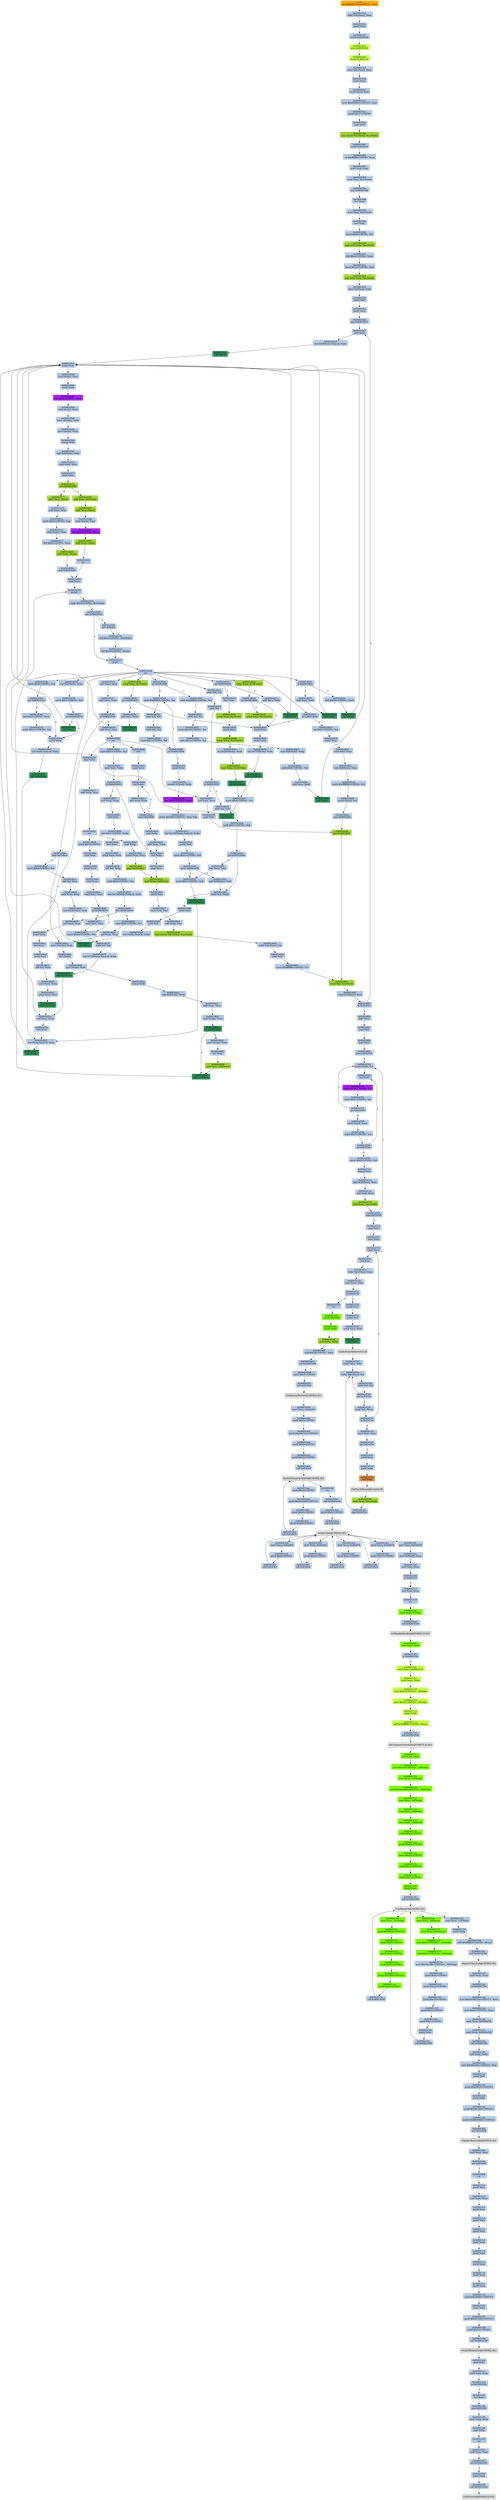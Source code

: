 strict digraph G {
	graph [bgcolor=transparent,
		name=G
	];
	node [color=lightsteelblue,
		fillcolor=lightsteelblue,
		shape=rectangle,
		style=filled
	];
	a0x00401018movl_0x4011b0UINT32_esi	[color=lightgrey,
		fillcolor=orange,
		label="start\nmovl $0x4011b0<UINT32>, %esi"];
	a0x0040101dlodsl_ds_esi__eax	[label="0x0040101d\nlodsl %ds:(%esi), %eax"];
	a0x00401018movl_0x4011b0UINT32_esi -> a0x0040101dlodsl_ds_esi__eax	[color="#000000"];
	a0x0040101epushl_eax	[label="0x0040101e\npushl %eax"];
	a0x0040101dlodsl_ds_esi__eax -> a0x0040101epushl_eax	[color="#000000"];
	a0x0040101fpushl_0x34esi_	[label="0x0040101f\npushl 0x34(%esi)"];
	a0x0040101epushl_eax -> a0x0040101fpushl_0x34esi_	[color="#000000"];
	a0x00401022jmp_0x004010a0	[color=olivedrab1,
		fillcolor=olivedrab1,
		label="0x00401022\njmp 0x004010a0"];
	a0x0040101fpushl_0x34esi_ -> a0x00401022jmp_0x004010a0	[color="#000000"];
	a0x004010a0pushl_0x38esi_	[color=olivedrab1,
		fillcolor=olivedrab1,
		label="0x004010a0\npushl 0x38(%esi)"];
	a0x00401022jmp_0x004010a0 -> a0x004010a0pushl_0x38esi_	[color="#000000"];
	a0x004010a3lodsl_ds_esi__eax	[label="0x004010a3\nlodsl %ds:(%esi), %eax"];
	a0x004010a0pushl_0x38esi_ -> a0x004010a3lodsl_ds_esi__eax	[color="#000000"];
	a0x004010a4pushl_eax	[label="0x004010a4\npushl %eax"];
	a0x004010a3lodsl_ds_esi__eax -> a0x004010a4pushl_eax	[color="#000000"];
	a0x004010a5movl_esi__edi	[label="0x004010a5\nmovl (%esi), %edi"];
	a0x004010a4pushl_eax -> a0x004010a5movl_esi__edi	[color="#000000"];
	a0x004010a7movl_0x4250f0UINT32_esi	[label="0x004010a7\nmovl $0x4250f0<UINT32>, %esi"];
	a0x004010a5movl_esi__edi -> a0x004010a7movl_0x4250f0UINT32_esi	[color="#000000"];
	a0x004010acpushl_0x27UINT8	[label="0x004010ac\npushl $0x27<UINT8>"];
	a0x004010a7movl_0x4250f0UINT32_esi -> a0x004010acpushl_0x27UINT8	[color="#000000"];
	a0x004010aepopl_ecx	[label="0x004010ae\npopl %ecx"];
	a0x004010acpushl_0x27UINT8 -> a0x004010aepopl_ecx	[color="#000000"];
	a0x004010afrepz_movsl_ds_esi__es_edi_	[color=yellowgreen,
		fillcolor=yellowgreen,
		label="0x004010af\nrepz movsl %ds:(%esi), %es:(%edi)"];
	a0x004010aepopl_ecx -> a0x004010afrepz_movsl_ds_esi__es_edi_	[color="#000000"];
	a0x004010b1pushl_0x4esi_	[label="0x004010b1\npushl 0x4(%esi)"];
	a0x004010afrepz_movsl_ds_esi__es_edi_ -> a0x004010b1pushl_0x4esi_	[color="#000000"];
	a0x004010b4orl_0xffffffffUINT8_eax	[label="0x004010b4\norl $0xffffffff<UINT8>, %eax"];
	a0x004010b1pushl_0x4esi_ -> a0x004010b4orl_0xffffffffUINT8_eax	[color="#000000"];
	a0x004010b7movl_edi_ebx	[label="0x004010b7\nmovl %edi, %ebx"];
	a0x004010b4orl_0xffffffffUINT8_eax -> a0x004010b7movl_edi_ebx	[color="#000000"];
	a0x004010b9stosl_eax_es_edi_	[label="0x004010b9\nstosl %eax, %es:(%edi)"];
	a0x004010b7movl_edi_ebx -> a0x004010b9stosl_eax_es_edi_	[color="#000000"];
	a0x004010bajmp_0x004010d8	[label="0x004010ba\njmp 0x004010d8"];
	a0x004010b9stosl_eax_es_edi_ -> a0x004010bajmp_0x004010d8	[color="#000000"];
	a0x004010d8incl_eax	[label="0x004010d8\nincl %eax"];
	a0x004010bajmp_0x004010d8 -> a0x004010d8incl_eax	[color="#000000"];
	a0x004010d9stosl_eax_es_edi_	[label="0x004010d9\nstosl %eax, %es:(%edi)"];
	a0x004010d8incl_eax -> a0x004010d9stosl_eax_es_edi_	[color="#000000"];
	a0x004010daincl_eax	[label="0x004010da\nincl %eax"];
	a0x004010d9stosl_eax_es_edi_ -> a0x004010daincl_eax	[color="#000000"];
	a0x004010dbmovb_0x4UINT8_cl	[label="0x004010db\nmovb $0x4<UINT8>, %cl"];
	a0x004010daincl_eax -> a0x004010dbmovb_0x4UINT8_cl	[color="#000000"];
	a0x004010ddrepz_stosl_eax_es_edi_	[color=yellowgreen,
		fillcolor=yellowgreen,
		label="0x004010dd\nrepz stosl %eax, %es:(%edi)"];
	a0x004010dbmovb_0x4UINT8_cl -> a0x004010ddrepz_stosl_eax_es_edi_	[color="#000000"];
	a0x004010dfshll_0xaUINT8_eax	[label="0x004010df\nshll $0xa<UINT8>, %eax"];
	a0x004010ddrepz_stosl_eax_es_edi_ -> a0x004010dfshll_0xaUINT8_eax	[color="#000000"];
	a0x004010e2movb_0x1cUINT8_ch	[label="0x004010e2\nmovb $0x1c<UINT8>, %ch"];
	a0x004010dfshll_0xaUINT8_eax -> a0x004010e2movb_0x1cUINT8_ch	[color="#000000"];
	a0x004010e4repz_stosl_eax_es_edi_	[color=yellowgreen,
		fillcolor=yellowgreen,
		label="0x004010e4\nrepz stosl %eax, %es:(%edi)"];
	a0x004010e2movb_0x1cUINT8_ch -> a0x004010e4repz_stosl_eax_es_edi_	[color="#000000"];
	a0x004010e6movl_0xcesi__edi	[label="0x004010e6\nmovl 0xc(%esi), %edi"];
	a0x004010e4repz_stosl_eax_es_edi_ -> a0x004010e6movl_0xcesi__edi	[color="#000000"];
	a0x004010e9pushl_edi	[label="0x004010e9\npushl %edi"];
	a0x004010e6movl_0xcesi__edi -> a0x004010e9pushl_edi	[color="#000000"];
	a0x004010eapushl_ecx	[label="0x004010ea\npushl %ecx"];
	a0x004010e9pushl_edi -> a0x004010eapushl_ecx	[color="#000000"];
	a0x004010ebjmp_0x0041d5a7	[label="0x004010eb\njmp 0x0041d5a7"];
	a0x004010eapushl_ecx -> a0x004010ebjmp_0x0041d5a7	[color="#000000"];
	a0x0041d5a7popl_eax	[label="0x0041d5a7\npopl %eax"];
	a0x004010ebjmp_0x0041d5a7 -> a0x0041d5a7popl_eax	[color="#000000"];
	a0x0041d5a8leal_0x58ebxeax4__edx	[label="0x0041d5a8\nleal 0x58(%ebx,%eax,4), %edx"];
	a0x0041d5a7popl_eax -> a0x0041d5a8leal_0x58ebxeax4__edx	[color="#000000"];
	a0x0041d5accall_esi_	[color=seagreen,
		fillcolor=seagreen,
		label="0x0041d5ac\ncall (%esi)"];
	a0x0041d5a8leal_0x58ebxeax4__edx -> a0x0041d5accall_esi_	[color="#000000"];
	a0x0041d55fpushl_eax	[label="0x0041d55f\npushl %eax"];
	a0x0041d5accall_esi_ -> a0x0041d55fpushl_eax	[color="#000000"];
	a0x0041d560movl_ebx__eax	[label="0x0041d560\nmovl (%ebx), %eax"];
	a0x0041d55fpushl_eax -> a0x0041d560movl_ebx__eax	[color="#000000"];
	a0x0041d562pushl_edx	[label="0x0041d562\npushl %edx"];
	a0x0041d560movl_ebx__eax -> a0x0041d562pushl_edx	[color="#000000"];
	a0x0041d563shrl_0xbUINT8_eax	[color=purple,
		fillcolor=purple,
		label="0x0041d563\nshrl $0xb<UINT8>, %eax"];
	a0x0041d562pushl_edx -> a0x0041d563shrl_0xbUINT8_eax	[color="#000000"];
	a0x0041d566mull_edx__eax	[label="0x0041d566\nmull (%edx), %eax"];
	a0x0041d563shrl_0xbUINT8_eax -> a0x0041d566mull_edx__eax	[color="#000000"];
	a0x0041d568movl__4ebx__edx	[label="0x0041d568\nmovl -4(%ebx), %edx"];
	a0x0041d566mull_edx__eax -> a0x0041d568movl__4ebx__edx	[color="#000000"];
	a0x0041d56bmovl_edx__edx	[label="0x0041d56b\nmovl (%edx), %edx"];
	a0x0041d568movl__4ebx__edx -> a0x0041d56bmovl_edx__edx	[color="#000000"];
	a0x0041d56dbswap_edx	[label="0x0041d56d\nbswap %edx"];
	a0x0041d56bmovl_edx__edx -> a0x0041d56dbswap_edx	[color="#000000"];
	a0x0041d56fsubl_0x4ebx__edx	[label="0x0041d56f\nsubl 0x4(%ebx), %edx"];
	a0x0041d56dbswap_edx -> a0x0041d56fsubl_0x4ebx__edx	[color="#000000"];
	a0x0041d572cmpl_edx_eax	[label="0x0041d572\ncmpl %edx, %eax"];
	a0x0041d56fsubl_0x4ebx__edx -> a0x0041d572cmpl_edx_eax	[color="#000000"];
	a0x0041d574popl_edx	[label="0x0041d574\npopl %edx"];
	a0x0041d572cmpl_edx_eax -> a0x0041d574popl_edx	[color="#000000"];
	a0x0041d575jbe_0x0041d586	[color=yellowgreen,
		fillcolor=yellowgreen,
		label="0x0041d575\njbe 0x0041d586"];
	a0x0041d574popl_edx -> a0x0041d575jbe_0x0041d586	[color="#000000"];
	a0x0041d577movl_eax_ebx_	[color=yellowgreen,
		fillcolor=yellowgreen,
		label="0x0041d577\nmovl %eax, (%ebx)"];
	a0x0041d575jbe_0x0041d586 -> a0x0041d577movl_eax_ebx_	[color="#000000",
		label=F];
	a0x0041d586addl_eax_0x4ebx_	[color=yellowgreen,
		fillcolor=yellowgreen,
		label="0x0041d586\naddl %eax, 0x4(%ebx)"];
	a0x0041d575jbe_0x0041d586 -> a0x0041d586addl_eax_0x4ebx_	[color="#000000",
		label=T];
	a0x0041d579xorl_eax_eax	[label="0x0041d579\nxorl %eax, %eax"];
	a0x0041d577movl_eax_ebx_ -> a0x0041d579xorl_eax_eax	[color="#000000"];
	a0x0041d57bmovb_0x8UINT8_ah	[label="0x0041d57b\nmovb $0x8<UINT8>, %ah"];
	a0x0041d579xorl_eax_eax -> a0x0041d57bmovb_0x8UINT8_ah	[color="#000000"];
	a0x0041d57dsubl_edx__eax	[label="0x0041d57d\nsubl (%edx), %eax"];
	a0x0041d57bmovb_0x8UINT8_ah -> a0x0041d57dsubl_edx__eax	[color="#000000"];
	a0x0041d57fshrl_0x5UINT8_eax	[label="0x0041d57f\nshrl $0x5<UINT8>, %eax"];
	a0x0041d57dsubl_edx__eax -> a0x0041d57fshrl_0x5UINT8_eax	[color="#000000"];
	a0x0041d582addl_eax_edx_	[color=yellowgreen,
		fillcolor=yellowgreen,
		label="0x0041d582\naddl %eax, (%edx)"];
	a0x0041d57fshrl_0x5UINT8_eax -> a0x0041d582addl_eax_edx_	[color="#000000"];
	a0x0041d584jmp_0x0041d593	[label="0x0041d584\njmp 0x0041d593"];
	a0x0041d582addl_eax_edx_ -> a0x0041d584jmp_0x0041d593	[color="#000000"];
	a0x0041d593popl_eax	[label="0x0041d593\npopl %eax"];
	a0x0041d584jmp_0x0041d593 -> a0x0041d593popl_eax	[color="#000000"];
	a0x0041d594pushfl_	[label="0x0041d594\npushfl "];
	a0x0041d593popl_eax -> a0x0041d594pushfl_	[color="#000000"];
	a0x0041d595cmpb_0x0UINT8_0x3ebx_	[label="0x0041d595\ncmpb $0x0<UINT8>, 0x3(%ebx)"];
	a0x0041d594pushfl_ -> a0x0041d595cmpb_0x0UINT8_0x3ebx_	[color="#000000"];
	a0x0041d599jne_0x0041d5a5	[label="0x0041d599\njne 0x0041d5a5"];
	a0x0041d595cmpb_0x0UINT8_0x3ebx_ -> a0x0041d599jne_0x0041d5a5	[color="#000000"];
	a0x0041d5a5popfl_	[label="0x0041d5a5\npopfl "];
	a0x0041d599jne_0x0041d5a5 -> a0x0041d5a5popfl_	[color="#000000",
		label=T];
	a0x0041d59bincl__4ebx_	[label="0x0041d59b\nincl -4(%ebx)"];
	a0x0041d599jne_0x0041d5a5 -> a0x0041d59bincl__4ebx_	[color="#000000",
		label=F];
	a0x0041d5a6ret	[label="0x0041d5a6\nret"];
	a0x0041d5a5popfl_ -> a0x0041d5a6ret	[color="#000000"];
	a0x0041d5aejb_0x0041d5ff	[label="0x0041d5ae\njb 0x0041d5ff"];
	a0x0041d5a6ret -> a0x0041d5aejb_0x0041d5ff	[color="#000000"];
	a0x0041d535adcl_eax_eax	[label="0x0041d535\nadcl %eax, %eax"];
	a0x0041d5a6ret -> a0x0041d535adcl_eax_eax	[color="#000000"];
	a0x0041d610jae_0x0041d654	[label="0x0041d610\njae 0x0041d654"];
	a0x0041d5a6ret -> a0x0041d610jae_0x0041d654	[color="#000000"];
	a0x0041d616jb_0x0041d62c	[label="0x0041d616\njb 0x0041d62c"];
	a0x0041d5a6ret -> a0x0041d616jb_0x0041d62c	[color="#000000"];
	a0x0041d61cjb_0x0041d642	[label="0x0041d61c\njb 0x0041d642"];
	a0x0041d5a6ret -> a0x0041d61cjb_0x0041d642	[color="#000000"];
	a0x0041d5e3adcb_al_al	[label="0x0041d5e3\nadcb %al, %al"];
	a0x0041d5a6ret -> a0x0041d5e3adcb_al_al	[color="#000000"];
	a0x0041d542leal_0x4edx__edx	[label="0x0041d542\nleal 0x4(%edx), %edx"];
	a0x0041d5a6ret -> a0x0041d542leal_0x4edx__edx	[color="#000000"];
	a0x0041d631xchgl_ebp_0xcebx_	[color=yellowgreen,
		fillcolor=yellowgreen,
		label="0x0041d631\nxchgl %ebp, 0xc(%ebx)"];
	a0x0041d5a6ret -> a0x0041d631xchgl_ebp_0xcebx_	[color="#000000"];
	a0x0041d6beloop_0x41d6a3	[label="0x0041d6be\nloop 0x41d6a3"];
	a0x0041d5a6ret -> a0x0041d6beloop_0x41d6a3	[color="#000000"];
	a0x0041d63axchgl_ebp_0x10ebx_	[color=yellowgreen,
		fillcolor=yellowgreen,
		label="0x0041d63a\nxchgl %ebp, 0x10(%ebx)"];
	a0x0041d5a6ret -> a0x0041d63axchgl_ebp_0x10ebx_	[color="#000000"];
	a0x0041d54bmovb_0x9UINT8_al	[label="0x0041d54b\nmovb $0x9<UINT8>, %al"];
	a0x0041d5a6ret -> a0x0041d54bmovb_0x9UINT8_al	[color="#000000"];
	a0x0041d5b0addb_0xfffffffdUINT8_al	[label="0x0041d5b0\naddb $0xfffffffd<UINT8>, %al"];
	a0x0041d5aejb_0x0041d5ff -> a0x0041d5b0addb_0xfffffffdUINT8_al	[color="#000000",
		label=F];
	a0x0041d5ffaddb_0xfffffff9UINT8_al	[label="0x0041d5ff\naddb $0xfffffff9<UINT8>, %al"];
	a0x0041d5aejb_0x0041d5ff -> a0x0041d5ffaddb_0xfffffff9UINT8_al	[color="#000000",
		label=T];
	a0x0041d5b2sbbb_dl_dl	[label="0x0041d5b2\nsbbb %dl, %dl"];
	a0x0041d5b0addb_0xfffffffdUINT8_al -> a0x0041d5b2sbbb_dl_dl	[color="#000000"];
	a0x0041d5b4andb_dl_al	[label="0x0041d5b4\nandb %dl, %al"];
	a0x0041d5b2sbbb_dl_dl -> a0x0041d5b4andb_dl_al	[color="#000000"];
	a0x0041d5b6cmpb_0x7UINT8_al	[label="0x0041d5b6\ncmpb $0x7<UINT8>, %al"];
	a0x0041d5b4andb_dl_al -> a0x0041d5b6cmpb_0x7UINT8_al	[color="#000000"];
	a0x0041d5b8jae_0x0041d5b0	[label="0x0041d5b8\njae 0x0041d5b0"];
	a0x0041d5b6cmpb_0x7UINT8_al -> a0x0041d5b8jae_0x0041d5b0	[color="#000000"];
	a0x0041d5b8jae_0x0041d5b0 -> a0x0041d5b0addb_0xfffffffdUINT8_al	[color="#000000",
		label=T];
	a0x0041d5bapushl_eax	[label="0x0041d5ba\npushl %eax"];
	a0x0041d5b8jae_0x0041d5b0 -> a0x0041d5bapushl_eax	[color="#000000",
		label=F];
	a0x0041d5bbmovzbl__1edi__ebp	[label="0x0041d5bb\nmovzbl -1(%edi), %ebp"];
	a0x0041d5bapushl_eax -> a0x0041d5bbmovzbl__1edi__ebp	[color="#000000"];
	a0x0041d5bfshrl_0x5UINT8_ebp	[color=purple,
		fillcolor=purple,
		label="0x0041d5bf\nshrl $0x5<UINT8>, %ebp"];
	a0x0041d5bbmovzbl__1edi__ebp -> a0x0041d5bfshrl_0x5UINT8_ebp	[color="#000000"];
	a0x0041d5c2imulw_0x300UINT16_bp_bp	[label="0x0041d5c2\nimulw $0x300<UINT16>, %bp, %bp"];
	a0x0041d5bfshrl_0x5UINT8_ebp -> a0x0041d5c2imulw_0x300UINT16_bp_bp	[color="#000000"];
	a0x0041d5c7leal_0x1008ebxebp4__ebp	[label="0x0041d5c7\nleal 0x1008(%ebx,%ebp,4), %ebp"];
	a0x0041d5c2imulw_0x300UINT16_bp_bp -> a0x0041d5c7leal_0x1008ebxebp4__ebp	[color="#000000"];
	a0x0041d5cepushl_edi	[label="0x0041d5ce\npushl %edi"];
	a0x0041d5c7leal_0x1008ebxebp4__ebp -> a0x0041d5cepushl_edi	[color="#000000"];
	a0x0041d5cfmovb_0x1UINT8_al	[label="0x0041d5cf\nmovb $0x1<UINT8>, %al"];
	a0x0041d5cepushl_edi -> a0x0041d5cfmovb_0x1UINT8_al	[color="#000000"];
	a0x0041d5d1jecxz_0x0041d5f2	[label="0x0041d5d1\njecxz 0x0041d5f2"];
	a0x0041d5cfmovb_0x1UINT8_al -> a0x0041d5d1jecxz_0x0041d5f2	[color="#000000"];
	a0x0041d5f2movb_0x1UINT8_ch	[label="0x0041d5f2\nmovb $0x1<UINT8>, %ch"];
	a0x0041d5d1jecxz_0x0041d5f2 -> a0x0041d5f2movb_0x1UINT8_ch	[color="#000000",
		label=T];
	a0x0041d5d3subl_0x8ebx__edi	[label="0x0041d5d3\nsubl 0x8(%ebx), %edi"];
	a0x0041d5d1jecxz_0x0041d5f2 -> a0x0041d5d3subl_0x8ebx__edi	[color="#000000",
		label=F];
	a0x0041d5f4call_0x50esi_	[color=seagreen,
		fillcolor=seagreen,
		label="0x0041d5f4\ncall 0x50(%esi)"];
	a0x0041d5f2movb_0x1UINT8_ch -> a0x0041d5f4call_0x50esi_	[color="#000000"];
	a0x0041d52fleal_ebpeax4__edx	[label="0x0041d52f\nleal (%ebp,%eax,4), %edx"];
	a0x0041d5f4call_0x50esi_ -> a0x0041d52fleal_ebpeax4__edx	[color="#000000"];
	a0x0041d533call_esi_	[color=seagreen,
		fillcolor=seagreen,
		label="0x0041d533\ncall (%esi)"];
	a0x0041d52fleal_ebpeax4__edx -> a0x0041d533call_esi_	[color="#000000"];
	a0x0041d533call_esi_ -> a0x0041d55fpushl_eax	[color="#000000"];
	a0x0041d589subl_eax_ebx_	[color=yellowgreen,
		fillcolor=yellowgreen,
		label="0x0041d589\nsubl %eax, (%ebx)"];
	a0x0041d586addl_eax_0x4ebx_ -> a0x0041d589subl_eax_ebx_	[color="#000000"];
	a0x0041d58bmovl_edx__eax	[label="0x0041d58b\nmovl (%edx), %eax"];
	a0x0041d589subl_eax_ebx_ -> a0x0041d58bmovl_edx__eax	[color="#000000"];
	a0x0041d58dshrl_0x5UINT8_eax	[color=purple,
		fillcolor=purple,
		label="0x0041d58d\nshrl $0x5<UINT8>, %eax"];
	a0x0041d58bmovl_edx__eax -> a0x0041d58dshrl_0x5UINT8_eax	[color="#000000"];
	a0x0041d590subl_eax_edx_	[color=yellowgreen,
		fillcolor=yellowgreen,
		label="0x0041d590\nsubl %eax, (%edx)"];
	a0x0041d58dshrl_0x5UINT8_eax -> a0x0041d590subl_eax_edx_	[color="#000000"];
	a0x0041d592stc_	[label="0x0041d592\nstc "];
	a0x0041d590subl_eax_edx_ -> a0x0041d592stc_	[color="#000000"];
	a0x0041d592stc_ -> a0x0041d593popl_eax	[color="#000000"];
	a0x0041d537cmpl_ecx_eax	[label="0x0041d537\ncmpl %ecx, %eax"];
	a0x0041d535adcl_eax_eax -> a0x0041d537cmpl_ecx_eax	[color="#000000"];
	a0x0041d539jb_0x0041d52f	[label="0x0041d539\njb 0x0041d52f"];
	a0x0041d537cmpl_ecx_eax -> a0x0041d539jb_0x0041d52f	[color="#000000"];
	a0x0041d539jb_0x0041d52f -> a0x0041d52fleal_ebpeax4__edx	[color="#000000",
		label=T];
	a0x0041d53bsubl_ecx_eax	[label="0x0041d53b\nsubl %ecx, %eax"];
	a0x0041d539jb_0x0041d52f -> a0x0041d53bsubl_ecx_eax	[color="#000000",
		label=F];
	a0x0041d59eshll_0x8UINT8_0x4ebx_	[label="0x0041d59e\nshll $0x8<UINT8>, 0x4(%ebx)"];
	a0x0041d59bincl__4ebx_ -> a0x0041d59eshll_0x8UINT8_0x4ebx_	[color="#000000"];
	a0x0041d5a2shll_0x8UINT8_ebx_	[label="0x0041d5a2\nshll $0x8<UINT8>, (%ebx)"];
	a0x0041d59eshll_0x8UINT8_0x4ebx_ -> a0x0041d5a2shll_0x8UINT8_ebx_	[color="#000000"];
	a0x0041d5a2shll_0x8UINT8_ebx_ -> a0x0041d5a5popfl_	[color="#000000"];
	a0x0041d53dret	[label="0x0041d53d\nret"];
	a0x0041d53bsubl_ecx_eax -> a0x0041d53dret	[color="#000000"];
	a0x0041d5f7xorl_ecx_ecx	[label="0x0041d5f7\nxorl %ecx, %ecx"];
	a0x0041d53dret -> a0x0041d5f7xorl_ecx_ecx	[color="#000000"];
	a0x0041d55bpopl_ebp	[label="0x0041d55b\npopl %ebp"];
	a0x0041d53dret -> a0x0041d55bpopl_ebp	[color="#000000"];
	a0x0041d681cmpb_0x4UINT8_al	[label="0x0041d681\ncmpb $0x4<UINT8>, %al"];
	a0x0041d53dret -> a0x0041d681cmpb_0x4UINT8_al	[color="#000000"];
	a0x0041d6d6cltd_	[label="0x0041d6d6\ncltd "];
	a0x0041d53dret -> a0x0041d6d6cltd_	[color="#000000"];
	a0x0041d5f9popl_edi	[label="0x0041d5f9\npopl %edi"];
	a0x0041d5f7xorl_ecx_ecx -> a0x0041d5f9popl_edi	[color="#000000"];
	a0x0041d5fajmp_0x0041d6f1	[color=yellowgreen,
		fillcolor=yellowgreen,
		label="0x0041d5fa\njmp 0x0041d6f1"];
	a0x0041d5f9popl_edi -> a0x0041d5fajmp_0x0041d6f1	[color="#000000"];
	a0x0041d6f1stosb_al_es_edi_	[color=yellowgreen,
		fillcolor=yellowgreen,
		label="0x0041d6f1\nstosb %al, %es:(%edi)"];
	a0x0041d5fajmp_0x0041d6f1 -> a0x0041d6f1stosb_al_es_edi_	[color="#000000"];
	a0x0041d6f2cmpl_0x34esi__edi	[label="0x0041d6f2\ncmpl 0x34(%esi), %edi"];
	a0x0041d6f1stosb_al_es_edi_ -> a0x0041d6f2cmpl_0x34esi__edi	[color="#000000"];
	a0x0041d6f5jb_0x41d5a7	[label="0x0041d6f5\njb 0x41d5a7"];
	a0x0041d6f2cmpl_0x34esi__edi -> a0x0041d6f5jb_0x41d5a7	[color="#000000"];
	a0x0041d6f5jb_0x41d5a7 -> a0x0041d5a7popl_eax	[color="#000000",
		label=T];
	a0x0041d6fbpopl_eax	[label="0x0041d6fb\npopl %eax"];
	a0x0041d6f5jb_0x41d5a7 -> a0x0041d6fbpopl_eax	[color="#000000",
		label=F];
	a0x0041d601sbbb_al_al	[label="0x0041d601\nsbbb %al, %al"];
	a0x0041d5ffaddb_0xfffffff9UINT8_al -> a0x0041d601sbbb_al_al	[color="#000000"];
	a0x0041d603movb_0x30UINT8_cl	[label="0x0041d603\nmovb $0x30<UINT8>, %cl"];
	a0x0041d601sbbb_al_al -> a0x0041d603movb_0x30UINT8_cl	[color="#000000"];
	a0x0041d605andb_0x3UINT8_al	[label="0x0041d605\nandb $0x3<UINT8>, %al"];
	a0x0041d603movb_0x30UINT8_cl -> a0x0041d605andb_0x3UINT8_al	[color="#000000"];
	a0x0041d607movl_0x8ebx__ebp	[label="0x0041d607\nmovl 0x8(%ebx), %ebp"];
	a0x0041d605andb_0x3UINT8_al -> a0x0041d607movl_0x8ebx__ebp	[color="#000000"];
	a0x0041d60aaddb_0x8UINT8_al	[label="0x0041d60a\naddb $0x8<UINT8>, %al"];
	a0x0041d607movl_0x8ebx__ebp -> a0x0041d60aaddb_0x8UINT8_al	[color="#000000"];
	a0x0041d60caddl_ecx_edx	[label="0x0041d60c\naddl %ecx, %edx"];
	a0x0041d60aaddb_0x8UINT8_al -> a0x0041d60caddl_ecx_edx	[color="#000000"];
	a0x0041d60ecall_esi_	[color=seagreen,
		fillcolor=seagreen,
		label="0x0041d60e\ncall (%esi)"];
	a0x0041d60caddl_ecx_edx -> a0x0041d60ecall_esi_	[color="#000000"];
	a0x0041d60ecall_esi_ -> a0x0041d55fpushl_eax	[color="#000000"];
	a0x0041d612addl_ecx_edx	[label="0x0041d612\naddl %ecx, %edx"];
	a0x0041d610jae_0x0041d654 -> a0x0041d612addl_ecx_edx	[color="#000000",
		label=F];
	a0x0041d654decl_eax	[label="0x0041d654\ndecl %eax"];
	a0x0041d610jae_0x0041d654 -> a0x0041d654decl_eax	[color="#000000",
		label=T];
	a0x0041d614call_esi_	[color=seagreen,
		fillcolor=seagreen,
		label="0x0041d614\ncall (%esi)"];
	a0x0041d612addl_ecx_edx -> a0x0041d614call_esi_	[color="#000000"];
	a0x0041d614call_esi_ -> a0x0041d55fpushl_eax	[color="#000000"];
	a0x0041d618addl_ecx_edx	[label="0x0041d618\naddl %ecx, %edx"];
	a0x0041d616jb_0x0041d62c -> a0x0041d618addl_ecx_edx	[color="#000000",
		label=F];
	a0x0041d62caddl_0x60UINT8_edx	[label="0x0041d62c\naddl $0x60<UINT8>, %edx"];
	a0x0041d616jb_0x0041d62c -> a0x0041d62caddl_0x60UINT8_edx	[color="#000000",
		label=T];
	a0x0041d61acall_esi_	[color=seagreen,
		fillcolor=seagreen,
		label="0x0041d61a\ncall (%esi)"];
	a0x0041d618addl_ecx_edx -> a0x0041d61acall_esi_	[color="#000000"];
	a0x0041d61acall_esi_ -> a0x0041d55fpushl_eax	[color="#000000"];
	a0x0041d61eorb_0x1UINT8_al	[label="0x0041d61e\norb $0x1<UINT8>, %al"];
	a0x0041d61cjb_0x0041d642 -> a0x0041d61eorb_0x1UINT8_al	[color="#000000",
		label=F];
	a0x0041d642pushl_eax	[label="0x0041d642\npushl %eax"];
	a0x0041d61cjb_0x0041d642 -> a0x0041d642pushl_eax	[color="#000000",
		label=T];
	a0x0041d620pushl_eax	[label="0x0041d620\npushl %eax"];
	a0x0041d61eorb_0x1UINT8_al -> a0x0041d620pushl_eax	[color="#000000"];
	a0x0041d621movl_edi_eax	[label="0x0041d621\nmovl %edi, %eax"];
	a0x0041d620pushl_eax -> a0x0041d621movl_edi_eax	[color="#000000"];
	a0x0041d623subl_0x8ebx__eax	[label="0x0041d623\nsubl 0x8(%ebx), %eax"];
	a0x0041d621movl_edi_eax -> a0x0041d623subl_0x8ebx__eax	[color="#000000"];
	a0x0041d626movb_0xffffff80UINT8_cl	[label="0x0041d626\nmovb $0xffffff80<UINT8>, %cl"];
	a0x0041d623subl_0x8ebx__eax -> a0x0041d626movb_0xffffff80UINT8_cl	[color="#000000"];
	a0x0041d628movb_eax__al	[label="0x0041d628\nmovb (%eax), %al"];
	a0x0041d626movb_0xffffff80UINT8_cl -> a0x0041d628movb_eax__al	[color="#000000"];
	a0x0041d62ajmp_0x0041d5fa	[label="0x0041d62a\njmp 0x0041d5fa"];
	a0x0041d628movb_eax__al -> a0x0041d62ajmp_0x0041d5fa	[color="#000000"];
	a0x0041d62ajmp_0x0041d5fa -> a0x0041d5fajmp_0x0041d6f1	[color="#000000"];
	a0x0041d5d6testb_cl_edi_	[label="0x0041d5d6\ntestb %cl, (%edi)"];
	a0x0041d5d3subl_0x8ebx__edi -> a0x0041d5d6testb_cl_edi_	[color="#000000"];
	a0x0041d5d8setne_ah	[label="0x0041d5d8\nsetne %ah"];
	a0x0041d5d6testb_cl_edi_ -> a0x0041d5d8setne_ah	[color="#000000"];
	a0x0041d5dbincb_ah	[label="0x0041d5db\nincb %ah"];
	a0x0041d5d8setne_ah -> a0x0041d5dbincb_ah	[color="#000000"];
	a0x0041d5ddleal_ebpeax4__edx	[label="0x0041d5dd\nleal (%ebp,%eax,4), %edx"];
	a0x0041d5dbincb_ah -> a0x0041d5ddleal_ebpeax4__edx	[color="#000000"];
	a0x0041d5e1call_esi_	[color=seagreen,
		fillcolor=seagreen,
		label="0x0041d5e1\ncall (%esi)"];
	a0x0041d5ddleal_ebpeax4__edx -> a0x0041d5e1call_esi_	[color="#000000"];
	a0x0041d5e1call_esi_ -> a0x0041d55fpushl_eax	[color="#000000"];
	a0x0041d5e5shrb_cl	[label="0x0041d5e5\nshrb %cl"];
	a0x0041d5e3adcb_al_al -> a0x0041d5e5shrb_cl	[color="#000000"];
	a0x0041d5e7je_0x0041d5f7	[label="0x0041d5e7\nje 0x0041d5f7"];
	a0x0041d5e5shrb_cl -> a0x0041d5e7je_0x0041d5f7	[color="#000000"];
	a0x0041d5e7je_0x0041d5f7 -> a0x0041d5f7xorl_ecx_ecx	[color="#000000",
		label=T];
	a0x0041d5e9subb_al_ah	[label="0x0041d5e9\nsubb %al, %ah"];
	a0x0041d5e7je_0x0041d5f7 -> a0x0041d5e9subb_al_ah	[color="#000000",
		label=F];
	a0x0041d5ebandb_0x1UINT8_ah	[label="0x0041d5eb\nandb $0x1<UINT8>, %ah"];
	a0x0041d5e9subb_al_ah -> a0x0041d5ebandb_0x1UINT8_ah	[color="#000000"];
	a0x0041d5eejne_0x0041d5d6	[label="0x0041d5ee\njne 0x0041d5d6"];
	a0x0041d5ebandb_0x1UINT8_ah -> a0x0041d5eejne_0x0041d5d6	[color="#000000"];
	a0x0041d5eejne_0x0041d5d6 -> a0x0041d5d6testb_cl_edi_	[color="#000000",
		label=T];
	a0x0041d5f0xorl_ecx_ecx	[label="0x0041d5f0\nxorl %ecx, %ecx"];
	a0x0041d5eejne_0x0041d5d6 -> a0x0041d5f0xorl_ecx_ecx	[color="#000000",
		label=F];
	a0x0041d5f0xorl_ecx_ecx -> a0x0041d5f2movb_0x1UINT8_ch	[color="#000000"];
	a0x0041d655xchgl_ebp_0xcebx_	[color=yellowgreen,
		fillcolor=yellowgreen,
		label="0x0041d655\nxchgl %ebp, 0xc(%ebx)"];
	a0x0041d654decl_eax -> a0x0041d655xchgl_ebp_0xcebx_	[color="#000000"];
	a0x0041d658pushl_eax	[label="0x0041d658\npushl %eax"];
	a0x0041d655xchgl_ebp_0xcebx_ -> a0x0041d658pushl_eax	[color="#000000"];
	a0x0041d659xchgl_ebp_0x10ebx_	[color=yellowgreen,
		fillcolor=yellowgreen,
		label="0x0041d659\nxchgl %ebp, 0x10(%ebx)"];
	a0x0041d658pushl_eax -> a0x0041d659xchgl_ebp_0x10ebx_	[color="#000000"];
	a0x0041d65cleal_0xbc0ebx__edx	[label="0x0041d65c\nleal 0xbc0(%ebx), %edx"];
	a0x0041d659xchgl_ebp_0x10ebx_ -> a0x0041d65cleal_0xbc0ebx__edx	[color="#000000"];
	a0x0041d662movl_ebp_0x14ebx_	[color=yellowgreen,
		fillcolor=yellowgreen,
		label="0x0041d662\nmovl %ebp, 0x14(%ebx)"];
	a0x0041d65cleal_0xbc0ebx__edx -> a0x0041d662movl_ebp_0x14ebx_	[color="#000000"];
	a0x0041d665call_0x54esi_	[color=seagreen,
		fillcolor=seagreen,
		label="0x0041d665\ncall 0x54(%esi)"];
	a0x0041d662movl_ebp_0x14ebx_ -> a0x0041d665call_0x54esi_	[color="#000000"];
	a0x0041d53emovb_0x8UINT8_cl	[label="0x0041d53e\nmovb $0x8<UINT8>, %cl"];
	a0x0041d665call_0x54esi_ -> a0x0041d53emovb_0x8UINT8_cl	[color="#000000"];
	a0x0041d540call_esi_	[color=seagreen,
		fillcolor=seagreen,
		label="0x0041d540\ncall (%esi)"];
	a0x0041d53emovb_0x8UINT8_cl -> a0x0041d540call_esi_	[color="#000000"];
	a0x0041d540call_esi_ -> a0x0041d55fpushl_eax	[color="#000000"];
	a0x0041d545movb_0x1UINT8_al	[label="0x0041d545\nmovb $0x1<UINT8>, %al"];
	a0x0041d542leal_0x4edx__edx -> a0x0041d545movb_0x1UINT8_al	[color="#000000"];
	a0x0041d547jae_0x0041d554	[label="0x0041d547\njae 0x0041d554"];
	a0x0041d545movb_0x1UINT8_al -> a0x0041d547jae_0x0041d554	[color="#000000"];
	a0x0041d554pushl_eax	[label="0x0041d554\npushl %eax"];
	a0x0041d547jae_0x0041d554 -> a0x0041d554pushl_eax	[color="#000000",
		label=T];
	a0x0041d549call_esi_	[color=seagreen,
		fillcolor=seagreen,
		label="0x0041d549\ncall (%esi)"];
	a0x0041d547jae_0x0041d554 -> a0x0041d549call_esi_	[color="#000000",
		label=F];
	a0x0041d555leal_edxeax4__ebp	[label="0x0041d555\nleal (%edx,%eax,4), %ebp"];
	a0x0041d554pushl_eax -> a0x0041d555leal_edxeax4__ebp	[color="#000000"];
	a0x0041d558call_0x4cesi_	[color=seagreen,
		fillcolor=seagreen,
		label="0x0041d558\ncall 0x4c(%esi)"];
	a0x0041d555leal_edxeax4__ebp -> a0x0041d558call_0x4cesi_	[color="#000000"];
	a0x0041d52cxorl_eax_eax	[label="0x0041d52c\nxorl %eax, %eax"];
	a0x0041d558call_0x4cesi_ -> a0x0041d52cxorl_eax_eax	[color="#000000"];
	a0x0041d52eincl_eax	[label="0x0041d52e\nincl %eax"];
	a0x0041d52cxorl_eax_eax -> a0x0041d52eincl_eax	[color="#000000"];
	a0x0041d52eincl_eax -> a0x0041d52fleal_ebpeax4__edx	[color="#000000"];
	a0x0041d55caddl_ebp_eax	[label="0x0041d55c\naddl %ebp, %eax"];
	a0x0041d55bpopl_ebp -> a0x0041d55caddl_ebp_eax	[color="#000000"];
	a0x0041d55eret	[label="0x0041d55e\nret"];
	a0x0041d55caddl_ebp_eax -> a0x0041d55eret	[color="#000000"];
	a0x0041d668pushl_0x3UINT8	[label="0x0041d668\npushl $0x3<UINT8>"];
	a0x0041d55eret -> a0x0041d668pushl_0x3UINT8	[color="#000000"];
	a0x0041d64dpopl_ebp	[label="0x0041d64d\npopl %ebp"];
	a0x0041d55eret -> a0x0041d64dpopl_ebp	[color="#000000"];
	a0x0041d66apopl_ecx	[label="0x0041d66a\npopl %ecx"];
	a0x0041d668pushl_0x3UINT8 -> a0x0041d66apopl_ecx	[color="#000000"];
	a0x0041d66bpushl_eax	[label="0x0041d66b\npushl %eax"];
	a0x0041d66apopl_ecx -> a0x0041d66bpushl_eax	[color="#000000"];
	a0x0041d66cdecl_eax	[label="0x0041d66c\ndecl %eax"];
	a0x0041d66bpushl_eax -> a0x0041d66cdecl_eax	[color="#000000"];
	a0x0041d66dcmpl_ecx_eax	[label="0x0041d66d\ncmpl %ecx, %eax"];
	a0x0041d66cdecl_eax -> a0x0041d66dcmpl_ecx_eax	[color="#000000"];
	a0x0041d66fjb_0x0041d673	[label="0x0041d66f\njb 0x0041d673"];
	a0x0041d66dcmpl_ecx_eax -> a0x0041d66fjb_0x0041d673	[color="#000000"];
	a0x0041d673movb_0x40UINT8_cl	[label="0x0041d673\nmovb $0x40<UINT8>, %cl"];
	a0x0041d66fjb_0x0041d673 -> a0x0041d673movb_0x40UINT8_cl	[color="#000000",
		label=T];
	a0x0041d671movl_ecx_eax	[label="0x0041d671\nmovl %ecx, %eax"];
	a0x0041d66fjb_0x0041d673 -> a0x0041d671movl_ecx_eax	[color="#000000",
		label=F];
	a0x0041d675mulb_cl_al	[label="0x0041d675\nmulb %cl, %al"];
	a0x0041d673movb_0x40UINT8_cl -> a0x0041d675mulb_cl_al	[color="#000000"];
	a0x0041d677leal_0x378ebxeax4__ebp	[label="0x0041d677\nleal 0x378(%ebx,%eax,4), %ebp"];
	a0x0041d675mulb_cl_al -> a0x0041d677leal_0x378ebxeax4__ebp	[color="#000000"];
	a0x0041d67ecall_0x4cesi_	[color=seagreen,
		fillcolor=seagreen,
		label="0x0041d67e\ncall 0x4c(%esi)"];
	a0x0041d677leal_0x378ebxeax4__ebp -> a0x0041d67ecall_0x4cesi_	[color="#000000"];
	a0x0041d67ecall_0x4cesi_ -> a0x0041d52cxorl_eax_eax	[color="#000000"];
	a0x0041d683movl_eax_ebp	[label="0x0041d683\nmovl %eax, %ebp"];
	a0x0041d681cmpb_0x4UINT8_al -> a0x0041d683movl_eax_ebp	[color="#000000"];
	a0x0041d685jb_0x0041d6e1	[label="0x0041d685\njb 0x0041d6e1"];
	a0x0041d683movl_eax_ebp -> a0x0041d685jb_0x0041d6e1	[color="#000000"];
	a0x0041d687xorl_ebp_ebp	[label="0x0041d687\nxorl %ebp, %ebp"];
	a0x0041d685jb_0x0041d6e1 -> a0x0041d687xorl_ebp_ebp	[color="#000000",
		label=F];
	a0x0041d6e1incl_ebp	[label="0x0041d6e1\nincl %ebp"];
	a0x0041d685jb_0x0041d6e1 -> a0x0041d6e1incl_ebp	[color="#000000",
		label=T];
	a0x0041d689shrl_eax	[label="0x0041d689\nshrl %eax"];
	a0x0041d687xorl_ebp_ebp -> a0x0041d689shrl_eax	[color="#000000"];
	a0x0041d68badcl_0x2UINT8_ebp	[label="0x0041d68b\nadcl $0x2<UINT8>, %ebp"];
	a0x0041d689shrl_eax -> a0x0041d68badcl_0x2UINT8_ebp	[color="#000000"];
	a0x0041d68edecl_eax	[label="0x0041d68e\ndecl %eax"];
	a0x0041d68badcl_0x2UINT8_ebp -> a0x0041d68edecl_eax	[color="#000000"];
	a0x0041d68fxchgl_eax_ecx	[label="0x0041d68f\nxchgl %eax, %ecx"];
	a0x0041d68edecl_eax -> a0x0041d68fxchgl_eax_ecx	[color="#000000"];
	a0x0041d690shll_cl_ebp	[label="0x0041d690\nshll %cl, %ebp"];
	a0x0041d68fxchgl_eax_ecx -> a0x0041d690shll_cl_ebp	[color="#000000"];
	a0x0041d692cmpb_0x5UINT8_cl	[label="0x0041d692\ncmpb $0x5<UINT8>, %cl"];
	a0x0041d690shll_cl_ebp -> a0x0041d692cmpb_0x5UINT8_cl	[color="#000000"];
	a0x0041d695leal_0x178ebxebp4__edx	[label="0x0041d695\nleal 0x178(%ebx,%ebp,4), %edx"];
	a0x0041d692cmpb_0x5UINT8_cl -> a0x0041d695leal_0x178ebxebp4__edx	[color="#000000"];
	a0x0041d69cjbe_0x0041d6c9	[label="0x0041d69c\njbe 0x0041d6c9"];
	a0x0041d695leal_0x178ebxebp4__edx -> a0x0041d69cjbe_0x0041d6c9	[color="#000000"];
	a0x0041d6c9xorl_eax_eax	[label="0x0041d6c9\nxorl %eax, %eax"];
	a0x0041d69cjbe_0x0041d6c9 -> a0x0041d6c9xorl_eax_eax	[color="#000000",
		label=T];
	a0x0041d69esubb_0x4UINT8_cl	[label="0x0041d69e\nsubb $0x4<UINT8>, %cl"];
	a0x0041d69cjbe_0x0041d6c9 -> a0x0041d69esubb_0x4UINT8_cl	[color="#000000",
		label=F];
	a0x0041d6cbpushl_ebp	[label="0x0041d6cb\npushl %ebp"];
	a0x0041d6c9xorl_eax_eax -> a0x0041d6cbpushl_ebp	[color="#000000"];
	a0x0041d6ccincl_eax	[label="0x0041d6cc\nincl %eax"];
	a0x0041d6cbpushl_ebp -> a0x0041d6ccincl_eax	[color="#000000"];
	a0x0041d6cdpushl_ecx	[label="0x0041d6cd\npushl %ecx"];
	a0x0041d6ccincl_eax -> a0x0041d6cdpushl_ecx	[color="#000000"];
	a0x0041d6ceshll_cl_eax	[label="0x0041d6ce\nshll %cl, %eax"];
	a0x0041d6cdpushl_ecx -> a0x0041d6ceshll_cl_eax	[color="#000000"];
	a0x0041d6d0movl_edx_ebp	[label="0x0041d6d0\nmovl %edx, %ebp"];
	a0x0041d6ceshll_cl_eax -> a0x0041d6d0movl_edx_ebp	[color="#000000"];
	a0x0041d6d2xchgl_eax_ecx	[label="0x0041d6d2\nxchgl %eax, %ecx"];
	a0x0041d6d0movl_edx_ebp -> a0x0041d6d2xchgl_eax_ecx	[color="#000000"];
	a0x0041d6d3call_0x4cesi_	[color=seagreen,
		fillcolor=seagreen,
		label="0x0041d6d3\ncall 0x4c(%esi)"];
	a0x0041d6d2xchgl_eax_ecx -> a0x0041d6d3call_0x4cesi_	[color="#000000"];
	a0x0041d6d3call_0x4cesi_ -> a0x0041d52cxorl_eax_eax	[color="#000000"];
	a0x0041d6d7popl_ecx	[label="0x0041d6d7\npopl %ecx"];
	a0x0041d6d6cltd_ -> a0x0041d6d7popl_ecx	[color="#000000"];
	a0x0041d6d8shrl_eax	[label="0x0041d6d8\nshrl %eax"];
	a0x0041d6d7popl_ecx -> a0x0041d6d8shrl_eax	[color="#000000"];
	a0x0041d6daadcl_edx_edx	[label="0x0041d6da\nadcl %edx, %edx"];
	a0x0041d6d8shrl_eax -> a0x0041d6daadcl_edx_edx	[color="#000000"];
	a0x0041d6dcloop_0x41d6d8	[label="0x0041d6dc\nloop 0x41d6d8"];
	a0x0041d6daadcl_edx_edx -> a0x0041d6dcloop_0x41d6d8	[color="#000000"];
	a0x0041d6dcloop_0x41d6d8 -> a0x0041d6d8shrl_eax	[color="#000000",
		label=T];
	a0x0041d6depopl_ebp	[label="0x0041d6de\npopl %ebp"];
	a0x0041d6dcloop_0x41d6d8 -> a0x0041d6depopl_ebp	[color="#000000",
		label=F];
	a0x0041d6dfaddl_edx_ebp	[label="0x0041d6df\naddl %edx, %ebp"];
	a0x0041d6depopl_ebp -> a0x0041d6dfaddl_edx_ebp	[color="#000000"];
	a0x0041d6dfaddl_edx_ebp -> a0x0041d6e1incl_ebp	[color="#000000"];
	a0x0041d6e2popl_ecx	[label="0x0041d6e2\npopl %ecx"];
	a0x0041d6e1incl_ebp -> a0x0041d6e2popl_ecx	[color="#000000"];
	a0x0041d6e3movl_ebp_0x8ebx_	[color=yellowgreen,
		fillcolor=yellowgreen,
		label="0x0041d6e3\nmovl %ebp, 0x8(%ebx)"];
	a0x0041d6e2popl_ecx -> a0x0041d6e3movl_ebp_0x8ebx_	[color="#000000"];
	a0x0041d6e6pushl_esi	[label="0x0041d6e6\npushl %esi"];
	a0x0041d6e3movl_ebp_0x8ebx_ -> a0x0041d6e6pushl_esi	[color="#000000"];
	a0x0041d6e7movl_edi_esi	[label="0x0041d6e7\nmovl %edi, %esi"];
	a0x0041d6e6pushl_esi -> a0x0041d6e7movl_edi_esi	[color="#000000"];
	a0x0041d6e9subl_ebp_esi	[label="0x0041d6e9\nsubl %ebp, %esi"];
	a0x0041d6e7movl_edi_esi -> a0x0041d6e9subl_ebp_esi	[color="#000000"];
	a0x0041d6ebrepz_movsb_ds_esi__es_edi_	[color=yellowgreen,
		fillcolor=yellowgreen,
		label="0x0041d6eb\nrepz movsb %ds:(%esi), %es:(%edi)"];
	a0x0041d6e9subl_ebp_esi -> a0x0041d6ebrepz_movsb_ds_esi__es_edi_	[color="#000000"];
	a0x0041d6edlodsb_ds_esi__al	[label="0x0041d6ed\nlodsb %ds:(%esi), %al"];
	a0x0041d6ebrepz_movsb_ds_esi__es_edi_ -> a0x0041d6edlodsb_ds_esi__al	[color="#000000"];
	a0x0041d6eepopl_esi	[label="0x0041d6ee\npopl %esi"];
	a0x0041d6edlodsb_ds_esi__al -> a0x0041d6eepopl_esi	[color="#000000"];
	a0x0041d6efmovb_0xffffff80UINT8_cl	[label="0x0041d6ef\nmovb $0xffffff80<UINT8>, %cl"];
	a0x0041d6eepopl_esi -> a0x0041d6efmovb_0xffffff80UINT8_cl	[color="#000000"];
	a0x0041d6efmovb_0xffffff80UINT8_cl -> a0x0041d6f1stosb_al_es_edi_	[color="#000000"];
	a0x0041d643pushl_ebp	[label="0x0041d643\npushl %ebp"];
	a0x0041d642pushl_eax -> a0x0041d643pushl_ebp	[color="#000000"];
	a0x0041d644leal_0x778ebx__edx	[label="0x0041d644\nleal 0x778(%ebx), %edx"];
	a0x0041d643pushl_ebp -> a0x0041d644leal_0x778ebx__edx	[color="#000000"];
	a0x0041d64acall_0x54esi_	[color=seagreen,
		fillcolor=seagreen,
		label="0x0041d64a\ncall 0x54(%esi)"];
	a0x0041d644leal_0x778ebx__edx -> a0x0041d64acall_0x54esi_	[color="#000000"];
	a0x0041d64acall_0x54esi_ -> a0x0041d53emovb_0x8UINT8_cl	[color="#000000"];
	a0x0041d64exchgl_eax_ecx	[label="0x0041d64e\nxchgl %eax, %ecx"];
	a0x0041d64dpopl_ebp -> a0x0041d64exchgl_eax_ecx	[color="#000000"];
	a0x0041d64fjmp_0x0041d6e3	[color=yellowgreen,
		fillcolor=yellowgreen,
		label="0x0041d64f\njmp 0x0041d6e3"];
	a0x0041d64exchgl_eax_ecx -> a0x0041d64fjmp_0x0041d6e3	[color="#000000"];
	a0x0041d64fjmp_0x0041d6e3 -> a0x0041d6e3movl_ebp_0x8ebx_	[color="#000000"];
	a0x0041d62fcall_esi_	[color=seagreen,
		fillcolor=seagreen,
		label="0x0041d62f\ncall (%esi)"];
	a0x0041d62caddl_0x60UINT8_edx -> a0x0041d62fcall_esi_	[color="#000000"];
	a0x0041d62fcall_esi_ -> a0x0041d55fpushl_eax	[color="#000000"];
	a0x0041d634jae_0x0041d642	[label="0x0041d634\njae 0x0041d642"];
	a0x0041d631xchgl_ebp_0xcebx_ -> a0x0041d634jae_0x0041d642	[color="#000000"];
	a0x0041d634jae_0x0041d642 -> a0x0041d642pushl_eax	[color="#000000",
		label=T];
	a0x0041d636addl_ecx_edx	[label="0x0041d636\naddl %ecx, %edx"];
	a0x0041d634jae_0x0041d642 -> a0x0041d636addl_ecx_edx	[color="#000000",
		label=F];
	a0x0041d671movl_ecx_eax -> a0x0041d673movb_0x40UINT8_cl	[color="#000000"];
	a0x0041d6a1xorl_eax_eax	[label="0x0041d6a1\nxorl %eax, %eax"];
	a0x0041d69esubb_0x4UINT8_cl -> a0x0041d6a1xorl_eax_eax	[color="#000000"];
	a0x0041d6a3movl__4ebx__edx	[label="0x0041d6a3\nmovl -4(%ebx), %edx"];
	a0x0041d6a1xorl_eax_eax -> a0x0041d6a3movl__4ebx__edx	[color="#000000"];
	a0x0041d6a6shrl_ebx_	[label="0x0041d6a6\nshrl (%ebx)"];
	a0x0041d6a3movl__4ebx__edx -> a0x0041d6a6shrl_ebx_	[color="#000000"];
	a0x0041d6a8movl_edx__edx	[label="0x0041d6a8\nmovl (%edx), %edx"];
	a0x0041d6a6shrl_ebx_ -> a0x0041d6a8movl_edx__edx	[color="#000000"];
	a0x0041d6aabswap_edx	[label="0x0041d6aa\nbswap %edx"];
	a0x0041d6a8movl_edx__edx -> a0x0041d6aabswap_edx	[color="#000000"];
	a0x0041d6acsubl_0x4ebx__edx	[label="0x0041d6ac\nsubl 0x4(%ebx), %edx"];
	a0x0041d6aabswap_edx -> a0x0041d6acsubl_0x4ebx__edx	[color="#000000"];
	a0x0041d6afaddl_eax_eax	[label="0x0041d6af\naddl %eax, %eax"];
	a0x0041d6acsubl_0x4ebx__edx -> a0x0041d6afaddl_eax_eax	[color="#000000"];
	a0x0041d6b1cmpl_ebx__edx	[label="0x0041d6b1\ncmpl (%ebx), %edx"];
	a0x0041d6afaddl_eax_eax -> a0x0041d6b1cmpl_ebx__edx	[color="#000000"];
	a0x0041d6b3jb_0x0041d6bb	[color=seagreen,
		fillcolor=seagreen,
		label="0x0041d6b3\njb 0x0041d6bb"];
	a0x0041d6b1cmpl_ebx__edx -> a0x0041d6b3jb_0x0041d6bb	[color="#000000"];
	a0x0041d6bbcall_0x10esi_	[color=seagreen,
		fillcolor=seagreen,
		label="0x0041d6bb\ncall 0x10(%esi)"];
	a0x0041d6b3jb_0x0041d6bb -> a0x0041d6bbcall_0x10esi_	[color="#000000",
		label=T];
	a0x0041d6b5movl_ebx__edx	[label="0x0041d6b5\nmovl (%ebx), %edx"];
	a0x0041d6b3jb_0x0041d6bb -> a0x0041d6b5movl_ebx__edx	[color="#000000",
		label=F];
	a0x0041d6bbcall_0x10esi_ -> a0x0041d594pushfl_	[color="#000000"];
	a0x0041d6beloop_0x41d6a3 -> a0x0041d6a3movl__4ebx__edx	[color="#000000",
		label=T];
	a0x0041d6c0movb_0x4UINT8_cl	[label="0x0041d6c0\nmovb $0x4<UINT8>, %cl"];
	a0x0041d6beloop_0x41d6a3 -> a0x0041d6c0movb_0x4UINT8_cl	[color="#000000",
		label=F];
	a0x0041d6c2shll_cl_eax	[label="0x0041d6c2\nshll %cl, %eax"];
	a0x0041d6c0movb_0x4UINT8_cl -> a0x0041d6c2shll_cl_eax	[color="#000000"];
	a0x0041d6c4addl_eax_ebp	[label="0x0041d6c4\naddl %eax, %ebp"];
	a0x0041d6c2shll_cl_eax -> a0x0041d6c4addl_eax_ebp	[color="#000000"];
	a0x0041d6c6leal_0x18ebx__edx	[label="0x0041d6c6\nleal 0x18(%ebx), %edx"];
	a0x0041d6c4addl_eax_ebp -> a0x0041d6c6leal_0x18ebx__edx	[color="#000000"];
	a0x0041d6c6leal_0x18ebx__edx -> a0x0041d6c9xorl_eax_eax	[color="#000000"];
	a0x0041d6b7incl_eax	[label="0x0041d6b7\nincl %eax"];
	a0x0041d6b5movl_ebx__edx -> a0x0041d6b7incl_eax	[color="#000000"];
	a0x0041d6b8addl_edx_0x4ebx_	[color=yellowgreen,
		fillcolor=yellowgreen,
		label="0x0041d6b8\naddl %edx, 0x4(%ebx)"];
	a0x0041d6b7incl_eax -> a0x0041d6b8addl_edx_0x4ebx_	[color="#000000"];
	a0x0041d6b8addl_edx_0x4ebx_ -> a0x0041d6bbcall_0x10esi_	[color="#000000"];
	a0x0041d638call_esi_	[color=seagreen,
		fillcolor=seagreen,
		label="0x0041d638\ncall (%esi)"];
	a0x0041d636addl_ecx_edx -> a0x0041d638call_esi_	[color="#000000"];
	a0x0041d638call_esi_ -> a0x0041d55fpushl_eax	[color="#000000"];
	a0x0041d63djae_0x0041d642	[label="0x0041d63d\njae 0x0041d642"];
	a0x0041d63axchgl_ebp_0x10ebx_ -> a0x0041d63djae_0x0041d642	[color="#000000"];
	a0x0041d63djae_0x0041d642 -> a0x0041d642pushl_eax	[color="#000000",
		label=T];
	a0x0041d63fxchgl_ebp_0x14ebx_	[color=yellowgreen,
		fillcolor=yellowgreen,
		label="0x0041d63f\nxchgl %ebp, 0x14(%ebx)"];
	a0x0041d63djae_0x0041d642 -> a0x0041d63fxchgl_ebp_0x14ebx_	[color="#000000",
		label=F];
	a0x0041d63fxchgl_ebp_0x14ebx_ -> a0x0041d642pushl_eax	[color="#000000"];
	a0x0041d549call_esi_ -> a0x0041d55fpushl_eax	[color="#000000"];
	a0x0041d54djae_0x0041d554	[label="0x0041d54d\njae 0x0041d554"];
	a0x0041d54bmovb_0x9UINT8_al -> a0x0041d54djae_0x0041d554	[color="#000000"];
	a0x0041d54djae_0x0041d554 -> a0x0041d554pushl_eax	[color="#000000",
		label=T];
	a0x0041d54fshll_0x5UINT8_ecx	[label="0x0041d54f\nshll $0x5<UINT8>, %ecx"];
	a0x0041d54djae_0x0041d554 -> a0x0041d54fshll_0x5UINT8_ecx	[color="#000000",
		label=F];
	a0x0041d552movb_0x11UINT8_al	[label="0x0041d552\nmovb $0x11<UINT8>, %al"];
	a0x0041d54fshll_0x5UINT8_ecx -> a0x0041d552movb_0x11UINT8_al	[color="#000000"];
	a0x0041d552movb_0x11UINT8_al -> a0x0041d554pushl_eax	[color="#000000"];
	a0x0041d6fcpopl_edi	[label="0x0041d6fc\npopl %edi"];
	a0x0041d6fbpopl_eax -> a0x0041d6fcpopl_edi	[color="#000000"];
	a0x0041d6fdpopl_ecx	[label="0x0041d6fd\npopl %ecx"];
	a0x0041d6fcpopl_edi -> a0x0041d6fdpopl_ecx	[color="#000000"];
	a0x0041d6fejecxz_0x41d71b	[label="0x0041d6fe\njecxz 0x41d71b"];
	a0x0041d6fdpopl_ecx -> a0x0041d6fejecxz_0x41d71b	[color="#000000"];
	a0x0041d700movb_edi__al	[label="0x0041d700\nmovb (%edi), %al"];
	a0x0041d6fejecxz_0x41d71b -> a0x0041d700movb_edi__al	[color="#000000",
		label=F];
	a0x0041d702incl_edi	[label="0x0041d702\nincl %edi"];
	a0x0041d700movb_edi__al -> a0x0041d702incl_edi	[color="#000000"];
	a0x0041d703addb_0x18UINT8_al	[color=purple,
		fillcolor=purple,
		label="0x0041d703\naddb $0x18<UINT8>, %al"];
	a0x0041d702incl_edi -> a0x0041d703addb_0x18UINT8_al	[color="#000000"];
	a0x0041d705cmpb_0x2UINT8_al	[label="0x0041d705\ncmpb $0x2<UINT8>, %al"];
	a0x0041d703addb_0x18UINT8_al -> a0x0041d705cmpb_0x2UINT8_al	[color="#000000"];
	a0x0041d707jae_0x41d700	[label="0x0041d707\njae 0x41d700"];
	a0x0041d705cmpb_0x2UINT8_al -> a0x0041d707jae_0x41d700	[color="#000000"];
	a0x0041d707jae_0x41d700 -> a0x0041d700movb_edi__al	[color="#000000",
		label=T];
	a0x0041d709movl_edi__eax	[label="0x0041d709\nmovl (%edi), %eax"];
	a0x0041d707jae_0x41d700 -> a0x0041d709movl_edi__eax	[color="#000000",
		label=F];
	a0x0041d70bcmpb_0x7UINT8_al	[label="0x0041d70b\ncmpb $0x7<UINT8>, %al"];
	a0x0041d709movl_edi__eax -> a0x0041d70bcmpb_0x7UINT8_al	[color="#000000"];
	a0x0041d70djne_0x41d702	[label="0x0041d70d\njne 0x41d702"];
	a0x0041d70bcmpb_0x7UINT8_al -> a0x0041d70djne_0x41d702	[color="#000000"];
	a0x0041d70djne_0x41d702 -> a0x0041d702incl_edi	[color="#000000",
		label=T];
	a0x0041d70fmovb_0x0UINT8_al	[label="0x0041d70f\nmovb $0x0<UINT8>, %al"];
	a0x0041d70djne_0x41d702 -> a0x0041d70fmovb_0x0UINT8_al	[color="#000000",
		label=F];
	a0x0041d711bswap_eax	[label="0x0041d711\nbswap %eax"];
	a0x0041d70fmovb_0x0UINT8_al -> a0x0041d711bswap_eax	[color="#000000"];
	a0x0041d713addl_0x38esi__eax	[label="0x0041d713\naddl 0x38(%esi), %eax"];
	a0x0041d711bswap_eax -> a0x0041d713addl_0x38esi__eax	[color="#000000"];
	a0x0041d716subl_edi_eax	[label="0x0041d716\nsubl %edi, %eax"];
	a0x0041d713addl_0x38esi__eax -> a0x0041d716subl_edi_eax	[color="#000000"];
	a0x0041d718stosl_eax_es_edi_	[color=yellowgreen,
		fillcolor=yellowgreen,
		label="0x0041d718\nstosl %eax, %es:(%edi)"];
	a0x0041d716subl_edi_eax -> a0x0041d718stosl_eax_es_edi_	[color="#000000"];
	a0x0041d719loop_0x41d700	[label="0x0041d719\nloop 0x41d700"];
	a0x0041d718stosl_eax_es_edi_ -> a0x0041d719loop_0x41d700	[color="#000000"];
	a0x0041d719loop_0x41d700 -> a0x0041d700movb_edi__al	[color="#000000",
		label=T];
	a0x0041d71bpopl_esi	[label="0x0041d71b\npopl %esi"];
	a0x0041d719loop_0x41d700 -> a0x0041d71bpopl_esi	[color="#000000",
		label=F];
	a0x0041d71cpopl_ebp	[label="0x0041d71c\npopl %ebp"];
	a0x0041d71bpopl_esi -> a0x0041d71cpopl_ebp	[color="#000000"];
	a0x0041d71dpopl_ecx	[label="0x0041d71d\npopl %ecx"];
	a0x0041d71cpopl_ebp -> a0x0041d71dpopl_ecx	[color="#000000"];
	a0x0041d71eincl_esi	[label="0x0041d71e\nincl %esi"];
	a0x0041d71dpopl_ecx -> a0x0041d71eincl_esi	[color="#000000"];
	a0x0041d71flodsl_ds_esi__eax	[label="0x0041d71f\nlodsl %ds:(%esi), %eax"];
	a0x0041d71eincl_esi -> a0x0041d71flodsl_ds_esi__eax	[color="#000000"];
	a0x0041d720testl_eax_eax	[label="0x0041d720\ntestl %eax, %eax"];
	a0x0041d71flodsl_ds_esi__eax -> a0x0041d720testl_eax_eax	[color="#000000"];
	a0x0041d722je_0x41d743	[label="0x0041d722\nje 0x41d743"];
	a0x0041d720testl_eax_eax -> a0x0041d722je_0x41d743	[color="#000000"];
	a0x0041d724pushl_ecx	[label="0x0041d724\npushl %ecx"];
	a0x0041d722je_0x41d743 -> a0x0041d724pushl_ecx	[color="#000000",
		label=F];
	a0x0041d743ret	[label="0x0041d743\nret"];
	a0x0041d722je_0x41d743 -> a0x0041d743ret	[color="#000000",
		label=T];
	a0x0041d725pushl_esi	[label="0x0041d725\npushl %esi"];
	a0x0041d724pushl_ecx -> a0x0041d725pushl_esi	[color="#000000"];
	a0x0041d726xchgl_eax_edi	[label="0x0041d726\nxchgl %eax, %edi"];
	a0x0041d725pushl_esi -> a0x0041d726xchgl_eax_edi	[color="#000000"];
	a0x0041d727call_ecx	[color=seagreen,
		fillcolor=seagreen,
		label="0x0041d727\ncall %ecx"];
	a0x0041d726xchgl_eax_edi -> a0x0041d727call_ecx	[color="#000000"];
	LoadLibraryA_kernel32_dll	[color=lightgrey,
		fillcolor=lightgrey,
		label="LoadLibraryA@kernel32.dll"];
	a0x0041d727call_ecx -> LoadLibraryA_kernel32_dll	[color="#000000"];
	a0x0041d729xchgl_eax_ebx	[label="0x0041d729\nxchgl %eax, %ebx"];
	LoadLibraryA_kernel32_dll -> a0x0041d729xchgl_eax_ebx	[color="#000000"];
	a0x0041d72alodsb_ds_esi__al	[label="0x0041d72a\nlodsb %ds:(%esi), %al"];
	a0x0041d729xchgl_eax_ebx -> a0x0041d72alodsb_ds_esi__al	[color="#000000"];
	a0x0041d72btestb_al_al	[label="0x0041d72b\ntestb %al, %al"];
	a0x0041d72alodsb_ds_esi__al -> a0x0041d72btestb_al_al	[color="#000000"];
	a0x0041d72djne_0x41d72a	[label="0x0041d72d\njne 0x41d72a"];
	a0x0041d72btestb_al_al -> a0x0041d72djne_0x41d72a	[color="#000000"];
	a0x0041d72djne_0x41d72a -> a0x0041d72alodsb_ds_esi__al	[color="#000000",
		label=T];
	a0x0041d72fcmpb_al_esi_	[label="0x0041d72f\ncmpb %al, (%esi)"];
	a0x0041d72djne_0x41d72a -> a0x0041d72fcmpb_al_esi_	[color="#000000",
		label=F];
	a0x0041d731je_0x41d71d	[label="0x0041d731\nje 0x41d71d"];
	a0x0041d72fcmpb_al_esi_ -> a0x0041d731je_0x41d71d	[color="#000000"];
	a0x0041d731je_0x41d71d -> a0x0041d71dpopl_ecx	[color="#000000",
		label=T];
	a0x0041d733movl_esi_eax	[label="0x0041d733\nmovl %esi, %eax"];
	a0x0041d731je_0x41d71d -> a0x0041d733movl_esi_eax	[color="#000000",
		label=F];
	a0x0041d735jns_0x41d73c	[label="0x0041d735\njns 0x41d73c"];
	a0x0041d733movl_esi_eax -> a0x0041d735jns_0x41d73c	[color="#000000"];
	a0x0041d73cpushl_eax	[label="0x0041d73c\npushl %eax"];
	a0x0041d735jns_0x41d73c -> a0x0041d73cpushl_eax	[color="#000000",
		label=T];
	a0x0041d73dpushl_ebx	[label="0x0041d73d\npushl %ebx"];
	a0x0041d73cpushl_eax -> a0x0041d73dpushl_ebx	[color="#000000"];
	a0x0041d73ecall_ebp	[color=peru,
		fillcolor=peru,
		label="0x0041d73e\ncall %ebp"];
	a0x0041d73dpushl_ebx -> a0x0041d73ecall_ebp	[color="#000000"];
	GetProcAddress_kernel32_dll	[color=lightgrey,
		fillcolor=lightgrey,
		label="GetProcAddress@kernel32.dll"];
	a0x0041d73ecall_ebp -> GetProcAddress_kernel32_dll	[color="#000000"];
	a0x0041d740stosl_eax_es_edi_	[color=yellowgreen,
		fillcolor=yellowgreen,
		label="0x0041d740\nstosl %eax, %es:(%edi)"];
	GetProcAddress_kernel32_dll -> a0x0041d740stosl_eax_es_edi_	[color="#000000"];
	a0x0041d741jmp_0x41d72a	[label="0x0041d741\njmp 0x41d72a"];
	a0x0041d740stosl_eax_es_edi_ -> a0x0041d741jmp_0x41d72a	[color="#000000"];
	a0x0041d741jmp_0x41d72a -> a0x0041d72alodsb_ds_esi__al	[color="#000000"];
	a0x00401000call_0x004010dc	[color=lawngreen,
		fillcolor=lawngreen,
		label="0x00401000\ncall 0x004010dc"];
	a0x0041d743ret -> a0x00401000call_0x004010dc	[color="#000000"];
	a0x004010dcpushl_ebp	[color=lawngreen,
		fillcolor=lawngreen,
		label="0x004010dc\npushl %ebp"];
	a0x00401000call_0x004010dc -> a0x004010dcpushl_ebp	[color="#000000"];
	a0x004010ddmovl_esp_ebp	[color=yellowgreen,
		fillcolor=yellowgreen,
		label="0x004010dd\nmovl %esp, %ebp"];
	a0x004010dcpushl_ebp -> a0x004010ddmovl_esp_ebp	[color="#000000"];
	a0x004010dfsubl_0x38UINT8_esp	[label="0x004010df\nsubl $0x38<UINT8>, %esp"];
	a0x004010ddmovl_esp_ebp -> a0x004010dfsubl_0x38UINT8_esp	[color="#000000"];
	a0x004010e2call_0x00401490	[label="0x004010e2\ncall 0x00401490"];
	a0x004010dfsubl_0x38UINT8_esp -> a0x004010e2call_0x00401490	[color="#000000"];
	a0x00401490pushl_0x2UINT8	[label="0x00401490\npushl $0x2<UINT8>"];
	a0x004010e2call_0x00401490 -> a0x00401490pushl_0x2UINT8	[color="#000000"];
	a0x00401492call_0x4143bc	[label="0x00401492\ncall 0x4143bc"];
	a0x00401490pushl_0x2UINT8 -> a0x00401492call_0x4143bc	[color="#000000"];
	GetSystemMetrics_USER32_DLL	[color=lightgrey,
		fillcolor=lightgrey,
		label="GetSystemMetrics@USER32.DLL"];
	a0x00401492call_0x4143bc -> GetSystemMetrics_USER32_DLL	[color="#000000"];
	a0x00401498movl_eax_0x40a310	[label="0x00401498\nmovl %eax, 0x40a310"];
	GetSystemMetrics_USER32_DLL -> a0x00401498movl_eax_0x40a310	[color="#000000"];
	a0x0040149dpushl_0x0UINT8	[label="0x0040149d\npushl $0x0<UINT8>"];
	a0x00401498movl_eax_0x40a310 -> a0x0040149dpushl_0x0UINT8	[color="#000000"];
	a0x0040149fpushl_0x40a314UINT32	[label="0x0040149f\npushl $0x40a314<UINT32>"];
	a0x0040149dpushl_0x0UINT8 -> a0x0040149fpushl_0x40a314UINT32	[color="#000000"];
	a0x004014a4pushl_0x0UINT8	[label="0x004014a4\npushl $0x0<UINT8>"];
	a0x0040149fpushl_0x40a314UINT32 -> a0x004014a4pushl_0x0UINT8	[color="#000000"];
	a0x004014a6pushl_0x26UINT8	[label="0x004014a6\npushl $0x26<UINT8>"];
	a0x004014a4pushl_0x0UINT8 -> a0x004014a6pushl_0x26UINT8	[color="#000000"];
	a0x004014a8call_0x4143c0	[label="0x004014a8\ncall 0x4143c0"];
	a0x004014a6pushl_0x26UINT8 -> a0x004014a8call_0x4143c0	[color="#000000"];
	SystemParametersInfoA_USER32_DLL	[color=lightgrey,
		fillcolor=lightgrey,
		label="SystemParametersInfoA@USER32.DLL"];
	a0x004014a8call_0x4143c0 -> SystemParametersInfoA_USER32_DLL	[color="#000000"];
	a0x004014aepushl_0x0UINT8	[label="0x004014ae\npushl $0x0<UINT8>"];
	SystemParametersInfoA_USER32_DLL -> a0x004014aepushl_0x0UINT8	[color="#000000"];
	a0x004014bfret	[label="0x004014bf\nret"];
	SystemParametersInfoA_USER32_DLL -> a0x004014bfret	[color="#000000"];
	a0x004014b0pushl_0x40a300UINT32	[label="0x004014b0\npushl $0x40a300<UINT32>"];
	a0x004014aepushl_0x0UINT8 -> a0x004014b0pushl_0x40a300UINT32	[color="#000000"];
	a0x004014b5pushl_0x0UINT8	[label="0x004014b5\npushl $0x0<UINT8>"];
	a0x004014b0pushl_0x40a300UINT32 -> a0x004014b5pushl_0x0UINT8	[color="#000000"];
	a0x004014b7pushl_0x68UINT8	[label="0x004014b7\npushl $0x68<UINT8>"];
	a0x004014b5pushl_0x0UINT8 -> a0x004014b7pushl_0x68UINT8	[color="#000000"];
	a0x004014b9call_0x4143c0	[label="0x004014b9\ncall 0x4143c0"];
	a0x004014b7pushl_0x68UINT8 -> a0x004014b9call_0x4143c0	[color="#000000"];
	a0x004014b9call_0x4143c0 -> SystemParametersInfoA_USER32_DLL	[color="#000000"];
	a0x004010e7call_0x004014c0	[label="0x004010e7\ncall 0x004014c0"];
	a0x004014bfret -> a0x004010e7call_0x004014c0	[color="#000000"];
	a0x004014c0pushl_0x5UINT8	[label="0x004014c0\npushl $0x5<UINT8>"];
	a0x004010e7call_0x004014c0 -> a0x004014c0pushl_0x5UINT8	[color="#000000"];
	a0x004014c2call_0x4143c4	[label="0x004014c2\ncall 0x4143c4"];
	a0x004014c0pushl_0x5UINT8 -> a0x004014c2call_0x4143c4	[color="#000000"];
	GetSysColor_USER32_DLL	[color=lightgrey,
		fillcolor=lightgrey,
		label="GetSysColor@USER32.DLL"];
	a0x004014c2call_0x4143c4 -> GetSysColor_USER32_DLL	[color="#000000"];
	a0x004014c8movl_eax_0x40a968	[label="0x004014c8\nmovl %eax, 0x40a968"];
	GetSysColor_USER32_DLL -> a0x004014c8movl_eax_0x40a968	[color="#000000"];
	a0x004014d5movl_eax_0x40a96c	[label="0x004014d5\nmovl %eax, 0x40a96c"];
	GetSysColor_USER32_DLL -> a0x004014d5movl_eax_0x40a96c	[color="#000000"];
	a0x004014e2movl_eax_0x40a970	[label="0x004014e2\nmovl %eax, 0x40a970"];
	GetSysColor_USER32_DLL -> a0x004014e2movl_eax_0x40a970	[color="#000000"];
	a0x004014efmovl_eax_0x40a974	[label="0x004014ef\nmovl %eax, 0x40a974"];
	GetSysColor_USER32_DLL -> a0x004014efmovl_eax_0x40a974	[color="#000000"];
	a0x004014fcmovl_eax_0x40a978	[label="0x004014fc\nmovl %eax, 0x40a978"];
	GetSysColor_USER32_DLL -> a0x004014fcmovl_eax_0x40a978	[color="#000000"];
	a0x004014cdpushl_0x8UINT8	[label="0x004014cd\npushl $0x8<UINT8>"];
	a0x004014c8movl_eax_0x40a968 -> a0x004014cdpushl_0x8UINT8	[color="#000000"];
	a0x004014cfcall_0x4143c4	[label="0x004014cf\ncall 0x4143c4"];
	a0x004014cdpushl_0x8UINT8 -> a0x004014cfcall_0x4143c4	[color="#000000"];
	a0x004014cfcall_0x4143c4 -> GetSysColor_USER32_DLL	[color="#000000"];
	a0x004014dapushl_0xdUINT8	[label="0x004014da\npushl $0xd<UINT8>"];
	a0x004014d5movl_eax_0x40a96c -> a0x004014dapushl_0xdUINT8	[color="#000000"];
	a0x004014dccall_0x4143c4	[label="0x004014dc\ncall 0x4143c4"];
	a0x004014dapushl_0xdUINT8 -> a0x004014dccall_0x4143c4	[color="#000000"];
	a0x004014dccall_0x4143c4 -> GetSysColor_USER32_DLL	[color="#000000"];
	a0x004014e7pushl_0xeUINT8	[label="0x004014e7\npushl $0xe<UINT8>"];
	a0x004014e2movl_eax_0x40a970 -> a0x004014e7pushl_0xeUINT8	[color="#000000"];
	a0x004014e9call_0x4143c4	[label="0x004014e9\ncall 0x4143c4"];
	a0x004014e7pushl_0xeUINT8 -> a0x004014e9call_0x4143c4	[color="#000000"];
	a0x004014e9call_0x4143c4 -> GetSysColor_USER32_DLL	[color="#000000"];
	a0x004014f4pushl_0x11UINT8	[label="0x004014f4\npushl $0x11<UINT8>"];
	a0x004014efmovl_eax_0x40a974 -> a0x004014f4pushl_0x11UINT8	[color="#000000"];
	a0x004014f6call_0x4143c4	[label="0x004014f6\ncall 0x4143c4"];
	a0x004014f4pushl_0x11UINT8 -> a0x004014f6call_0x4143c4	[color="#000000"];
	a0x004014f6call_0x4143c4 -> GetSysColor_USER32_DLL	[color="#000000"];
	a0x00401501movl_0x40a2f8_eax	[label="0x00401501\nmovl 0x40a2f8, %eax"];
	a0x004014fcmovl_eax_0x40a978 -> a0x00401501movl_0x40a2f8_eax	[color="#000000"];
	a0x00401506testl_eax_eax	[label="0x00401506\ntestl %eax, %eax"];
	a0x00401501movl_0x40a2f8_eax -> a0x00401506testl_eax_eax	[color="#000000"];
	a0x00401508je_0x401517	[label="0x00401508\nje 0x401517"];
	a0x00401506testl_eax_eax -> a0x00401508je_0x401517	[color="#000000"];
	a0x00401517xorl_eax_eax	[label="0x00401517\nxorl %eax, %eax"];
	a0x00401508je_0x401517 -> a0x00401517xorl_eax_eax	[color="#000000",
		label=T];
	a0x00401519ret	[label="0x00401519\nret"];
	a0x00401517xorl_eax_eax -> a0x00401519ret	[color="#000000"];
	a0x004010ecpushl_0x0UINT8	[color=lawngreen,
		fillcolor=lawngreen,
		label="0x004010ec\npushl $0x0<UINT8>"];
	a0x00401519ret -> a0x004010ecpushl_0x0UINT8	[color="#000000"];
	a0x004010eecall_0x00414328	[label="0x004010ee\ncall 0x00414328"];
	a0x004010ecpushl_0x0UINT8 -> a0x004010eecall_0x00414328	[color="#000000"];
	GetModuleHandleA_KERNEL32_DLL	[color=lightgrey,
		fillcolor=lightgrey,
		label="GetModuleHandleA@KERNEL32.DLL"];
	a0x004010eecall_0x00414328 -> GetModuleHandleA_KERNEL32_DLL	[color="#000000"];
	a0x004010f4testl_eax_eax	[color=lawngreen,
		fillcolor=lawngreen,
		label="0x004010f4\ntestl %eax, %eax"];
	GetModuleHandleA_KERNEL32_DLL -> a0x004010f4testl_eax_eax	[color="#000000"];
	a0x004010f6je_0x0040124a	[label="0x004010f6\nje 0x0040124a"];
	a0x004010f4testl_eax_eax -> a0x004010f6je_0x0040124a	[color="#000000"];
	a0x004010fcmovl_eax_0x0040a2e0	[color=olivedrab1,
		fillcolor=olivedrab1,
		label="0x004010fc\nmovl %eax, 0x0040a2e0"];
	a0x004010f6je_0x0040124a -> a0x004010fcmovl_eax_0x0040a2e0	[color="#000000",
		label=F];
	a0x00401101movl_eax_ebx	[color=olivedrab1,
		fillcolor=olivedrab1,
		label="0x00401101\nmovl %eax, %ebx"];
	a0x004010fcmovl_eax_0x0040a2e0 -> a0x00401101movl_eax_ebx	[color="#000000"];
	a0x00401103movl_0x8UINT32__8ebp_	[color=olivedrab1,
		fillcolor=olivedrab1,
		label="0x00401103\nmovl $0x8<UINT32>, -8(%ebp)"];
	a0x00401101movl_eax_ebx -> a0x00401103movl_0x8UINT32__8ebp_	[color="#000000"];
	a0x0040110amovl_0x6UINT32__4ebp_	[color=olivedrab1,
		fillcolor=olivedrab1,
		label="0x0040110a\nmovl $0x6<UINT32>, -4(%ebp)"];
	a0x00401103movl_0x8UINT32__8ebp_ -> a0x0040110amovl_0x6UINT32__4ebp_	[color="#000000"];
	a0x00401111pushl_ebp	[color=olivedrab1,
		fillcolor=olivedrab1,
		label="0x00401111\npushl %ebp"];
	a0x0040110amovl_0x6UINT32__4ebp_ -> a0x00401111pushl_ebp	[color="#000000"];
	a0x00401112addl_0xfffffff8UINT8_esp_	[color=olivedrab1,
		fillcolor=olivedrab1,
		label="0x00401112\naddl $0xfffffff8<UINT8>, (%esp)"];
	a0x00401111pushl_ebp -> a0x00401112addl_0xfffffff8UINT8_esp_	[color="#000000"];
	a0x00401116call_0x004144a0	[label="0x00401116\ncall 0x004144a0"];
	a0x00401112addl_0xfffffff8UINT8_esp_ -> a0x00401116call_0x004144a0	[color="#000000"];
	InitCommonControlsEx_COMCTL32_DLL	[color=lightgrey,
		fillcolor=lightgrey,
		label="InitCommonControlsEx@COMCTL32.DLL"];
	a0x00401116call_0x004144a0 -> InitCommonControlsEx_COMCTL32_DLL	[color="#000000"];
	a0x0040111cxorl_eax_eax	[color=lawngreen,
		fillcolor=lawngreen,
		label="0x0040111c\nxorl %eax, %eax"];
	InitCommonControlsEx_COMCTL32_DLL -> a0x0040111cxorl_eax_eax	[color="#000000"];
	a0x0040111emovl_0x30UINT32__56ebp_	[color=lawngreen,
		fillcolor=lawngreen,
		label="0x0040111e\nmovl $0x30<UINT32>, -56(%ebp)"];
	a0x0040111cxorl_eax_eax -> a0x0040111emovl_0x30UINT32__56ebp_	[color="#000000"];
	a0x00401125movl_eax__52ebp_	[color=lawngreen,
		fillcolor=lawngreen,
		label="0x00401125\nmovl %eax, -52(%ebp)"];
	a0x0040111emovl_0x30UINT32__56ebp_ -> a0x00401125movl_eax__52ebp_	[color="#000000"];
	a0x00401128movl_0x401068UINT32__48ebp_	[color=lawngreen,
		fillcolor=lawngreen,
		label="0x00401128\nmovl $0x401068<UINT32>, -48(%ebp)"];
	a0x00401125movl_eax__52ebp_ -> a0x00401128movl_0x401068UINT32__48ebp_	[color="#000000"];
	a0x0040112fmovl_eax__44ebp_	[color=lawngreen,
		fillcolor=lawngreen,
		label="0x0040112f\nmovl %eax, -44(%ebp)"];
	a0x00401128movl_0x401068UINT32__48ebp_ -> a0x0040112fmovl_eax__44ebp_	[color="#000000"];
	a0x00401132movl_eax__40ebp_	[color=lawngreen,
		fillcolor=lawngreen,
		label="0x00401132\nmovl %eax, -40(%ebp)"];
	a0x0040112fmovl_eax__44ebp_ -> a0x00401132movl_eax__40ebp_	[color="#000000"];
	a0x00401135movl_ebx__36ebp_	[color=lawngreen,
		fillcolor=lawngreen,
		label="0x00401135\nmovl %ebx, -36(%ebp)"];
	a0x00401132movl_eax__40ebp_ -> a0x00401135movl_ebx__36ebp_	[color="#000000"];
	a0x00401138pushl_0x0UINT8	[color=lawngreen,
		fillcolor=lawngreen,
		label="0x00401138\npushl $0x0<UINT8>"];
	a0x00401135movl_ebx__36ebp_ -> a0x00401138pushl_0x0UINT8	[color="#000000"];
	a0x0040113apushl_0x20UINT8	[color=lawngreen,
		fillcolor=lawngreen,
		label="0x0040113a\npushl $0x20<UINT8>"];
	a0x00401138pushl_0x0UINT8 -> a0x0040113apushl_0x20UINT8	[color="#000000"];
	a0x0040113cpushl_0x20UINT8	[color=lawngreen,
		fillcolor=lawngreen,
		label="0x0040113c\npushl $0x20<UINT8>"];
	a0x0040113apushl_0x20UINT8 -> a0x0040113cpushl_0x20UINT8	[color="#000000"];
	a0x0040113epushl_0x1UINT8	[color=lawngreen,
		fillcolor=lawngreen,
		label="0x0040113e\npushl $0x1<UINT8>"];
	a0x0040113cpushl_0x20UINT8 -> a0x0040113epushl_0x1UINT8	[color="#000000"];
	a0x00401140pushl_0x1UINT8	[color=lawngreen,
		fillcolor=lawngreen,
		label="0x00401140\npushl $0x1<UINT8>"];
	a0x0040113epushl_0x1UINT8 -> a0x00401140pushl_0x1UINT8	[color="#000000"];
	a0x00401142pushl_ebx	[color=lawngreen,
		fillcolor=lawngreen,
		label="0x00401142\npushl %ebx"];
	a0x00401140pushl_0x1UINT8 -> a0x00401142pushl_ebx	[color="#000000"];
	a0x00401143call_0x00414390	[label="0x00401143\ncall 0x00414390"];
	a0x00401142pushl_ebx -> a0x00401143call_0x00414390	[color="#000000"];
	LoadImageA_USER32_DLL	[color=lightgrey,
		fillcolor=lightgrey,
		label="LoadImageA@USER32.DLL"];
	a0x00401143call_0x00414390 -> LoadImageA_USER32_DLL	[color="#000000"];
	a0x00401149movl_eax__32ebp_	[color=lawngreen,
		fillcolor=lawngreen,
		label="0x00401149\nmovl %eax, -32(%ebp)"];
	LoadImageA_USER32_DLL -> a0x00401149movl_eax__32ebp_	[color="#000000"];
	a0x00401164movl_eax__28ebp_	[color=lawngreen,
		fillcolor=lawngreen,
		label="0x00401164\nmovl %eax, -28(%ebp)"];
	LoadImageA_USER32_DLL -> a0x00401164movl_eax__28ebp_	[color="#000000"];
	a0x00401192movl_eax__12ebp_	[label="0x00401192\nmovl %eax, -12(%ebp)"];
	LoadImageA_USER32_DLL -> a0x00401192movl_eax__12ebp_	[color="#000000"];
	a0x0040114cpushl_0x8040UINT32	[color=lawngreen,
		fillcolor=lawngreen,
		label="0x0040114c\npushl $0x8040<UINT32>"];
	a0x00401149movl_eax__32ebp_ -> a0x0040114cpushl_0x8040UINT32	[color="#000000"];
	a0x00401151pushl_0x0UINT8	[color=lawngreen,
		fillcolor=lawngreen,
		label="0x00401151\npushl $0x0<UINT8>"];
	a0x0040114cpushl_0x8040UINT32 -> a0x00401151pushl_0x0UINT8	[color="#000000"];
	a0x00401153pushl_0x0UINT8	[color=lawngreen,
		fillcolor=lawngreen,
		label="0x00401153\npushl $0x0<UINT8>"];
	a0x00401151pushl_0x0UINT8 -> a0x00401153pushl_0x0UINT8	[color="#000000"];
	a0x00401155pushl_0x2UINT8	[color=lawngreen,
		fillcolor=lawngreen,
		label="0x00401155\npushl $0x2<UINT8>"];
	a0x00401153pushl_0x0UINT8 -> a0x00401155pushl_0x2UINT8	[color="#000000"];
	a0x00401157pushl_0x7f84UINT32	[color=lawngreen,
		fillcolor=lawngreen,
		label="0x00401157\npushl $0x7f84<UINT32>"];
	a0x00401155pushl_0x2UINT8 -> a0x00401157pushl_0x7f84UINT32	[color="#000000"];
	a0x0040115cpushl_0x0UINT8	[color=lawngreen,
		fillcolor=lawngreen,
		label="0x0040115c\npushl $0x0<UINT8>"];
	a0x00401157pushl_0x7f84UINT32 -> a0x0040115cpushl_0x0UINT8	[color="#000000"];
	a0x0040115ecall_0x00414390	[label="0x0040115e\ncall 0x00414390"];
	a0x0040115cpushl_0x0UINT8 -> a0x0040115ecall_0x00414390	[color="#000000"];
	a0x0040115ecall_0x00414390 -> LoadImageA_USER32_DLL	[color="#000000"];
	a0x00401167movl_eax_0x0040a2fc	[color=lawngreen,
		fillcolor=lawngreen,
		label="0x00401167\nmovl %eax, 0x0040a2fc"];
	a0x00401164movl_eax__28ebp_ -> a0x00401167movl_eax_0x0040a2fc	[color="#000000"];
	a0x0040116cmovl_0x0UINT32__24ebp_	[color=lawngreen,
		fillcolor=lawngreen,
		label="0x0040116c\nmovl $0x0<UINT32>, -24(%ebp)"];
	a0x00401167movl_eax_0x0040a2fc -> a0x0040116cmovl_0x0UINT32__24ebp_	[color="#000000"];
	a0x00401173movl_0x1UINT32__20ebp_	[color=lawngreen,
		fillcolor=lawngreen,
		label="0x00401173\nmovl $0x1<UINT32>, -20(%ebp)"];
	a0x0040116cmovl_0x0UINT32__24ebp_ -> a0x00401173movl_0x1UINT32__20ebp_	[color="#000000"];
	a0x0040117amovl_0x40c188UINT32__16ebp_	[label="0x0040117a\nmovl $0x40c188<UINT32>, -16(%ebp)"];
	a0x00401173movl_0x1UINT32__20ebp_ -> a0x0040117amovl_0x40c188UINT32__16ebp_	[color="#000000"];
	a0x00401181pushl_0x0UINT8	[label="0x00401181\npushl $0x0<UINT8>"];
	a0x0040117amovl_0x40c188UINT32__16ebp_ -> a0x00401181pushl_0x0UINT8	[color="#000000"];
	a0x00401183pushl_0x10UINT8	[label="0x00401183\npushl $0x10<UINT8>"];
	a0x00401181pushl_0x0UINT8 -> a0x00401183pushl_0x10UINT8	[color="#000000"];
	a0x00401185pushl_0x10UINT8	[label="0x00401185\npushl $0x10<UINT8>"];
	a0x00401183pushl_0x10UINT8 -> a0x00401185pushl_0x10UINT8	[color="#000000"];
	a0x00401187pushl_0x1UINT8	[label="0x00401187\npushl $0x1<UINT8>"];
	a0x00401185pushl_0x10UINT8 -> a0x00401187pushl_0x1UINT8	[color="#000000"];
	a0x00401189pushl_0x1UINT8	[label="0x00401189\npushl $0x1<UINT8>"];
	a0x00401187pushl_0x1UINT8 -> a0x00401189pushl_0x1UINT8	[color="#000000"];
	a0x0040118bpushl_ebx	[label="0x0040118b\npushl %ebx"];
	a0x00401189pushl_0x1UINT8 -> a0x0040118bpushl_ebx	[color="#000000"];
	a0x0040118ccall_0x00414390	[label="0x0040118c\ncall 0x00414390"];
	a0x0040118bpushl_ebx -> a0x0040118ccall_0x00414390	[color="#000000"];
	a0x0040118ccall_0x00414390 -> LoadImageA_USER32_DLL	[color="#000000"];
	a0x00401195pushl_ebp	[label="0x00401195\npushl %ebp"];
	a0x00401192movl_eax__12ebp_ -> a0x00401195pushl_ebp	[color="#000000"];
	a0x00401196addl_0xffffffc8UINT8_esp_	[label="0x00401196\naddl $0xffffffc8<UINT8>, (%esp)"];
	a0x00401195pushl_ebp -> a0x00401196addl_0xffffffc8UINT8_esp_	[color="#000000"];
	a0x0040119acall_0x00414394	[label="0x0040119a\ncall 0x00414394"];
	a0x00401196addl_0xffffffc8UINT8_esp_ -> a0x0040119acall_0x00414394	[color="#000000"];
	RegisterClassExA_USER32_DLL	[color=lightgrey,
		fillcolor=lightgrey,
		label="RegisterClassExA@USER32.DLL"];
	a0x0040119acall_0x00414394 -> RegisterClassExA_USER32_DLL	[color="#000000"];
	a0x004011a0testl_eax_eax	[label="0x004011a0\ntestl %eax, %eax"];
	RegisterClassExA_USER32_DLL -> a0x004011a0testl_eax_eax	[color="#000000"];
	a0x004011a2je_0x0040124a	[label="0x004011a2\nje 0x0040124a"];
	a0x004011a0testl_eax_eax -> a0x004011a2je_0x0040124a	[color="#000000"];
	a0x004011a8movl_0x6578652eUINT32_eax	[label="0x004011a8\nmovl $0x6578652e<UINT32>, %eax"];
	a0x004011a2je_0x0040124a -> a0x004011a8movl_0x6578652eUINT32_eax	[color="#000000",
		label=F];
	a0x004011admovl_0x4UINT32_ecx	[label="0x004011ad\nmovl $0x4<UINT32>, %ecx"];
	a0x004011a8movl_0x6578652eUINT32_eax -> a0x004011admovl_0x4UINT32_ecx	[color="#000000"];
	a0x004011b2movl_eax_0x0040a7f4	[label="0x004011b2\nmovl %eax, 0x0040a7f4"];
	a0x004011admovl_0x4UINT32_ecx -> a0x004011b2movl_eax_0x0040a7f4	[color="#000000"];
	a0x004011b7movl_ecx_0x0040a3d4	[label="0x004011b7\nmovl %ecx, 0x0040a3d4"];
	a0x004011b2movl_eax_0x0040a7f4 -> a0x004011b7movl_ecx_0x0040a3d4	[color="#000000"];
	a0x004011bdcall_0x0040159c	[label="0x004011bd\ncall 0x0040159c"];
	a0x004011b7movl_ecx_0x0040a3d4 -> a0x004011bdcall_0x0040159c	[color="#000000"];
	a0x0040159cxorl_ebx_ebx	[label="0x0040159c\nxorl %ebx, %ebx"];
	a0x004011bdcall_0x0040159c -> a0x0040159cxorl_ebx_ebx	[color="#000000"];
	a0x0040159emovl_0x40a304UINT32_esi	[label="0x0040159e\nmovl $0x40a304<UINT32>, %esi"];
	a0x0040159cxorl_ebx_ebx -> a0x0040159emovl_0x40a304UINT32_esi	[color="#000000"];
	a0x004015a3pushl_esi	[label="0x004015a3\npushl %esi"];
	a0x0040159emovl_0x40a304UINT32_esi -> a0x004015a3pushl_esi	[color="#000000"];
	a0x004015a4pushl_0x20019UINT32	[label="0x004015a4\npushl $0x20019<UINT32>"];
	a0x004015a3pushl_esi -> a0x004015a4pushl_0x20019UINT32	[color="#000000"];
	a0x004015a9pushl_ebx	[label="0x004015a9\npushl %ebx"];
	a0x004015a4pushl_0x20019UINT32 -> a0x004015a9pushl_ebx	[color="#000000"];
	a0x004015aapushl_0x40c300UINT32	[label="0x004015aa\npushl $0x40c300<UINT32>"];
	a0x004015a9pushl_ebx -> a0x004015aapushl_0x40c300UINT32	[color="#000000"];
	a0x004015afpushl_0x80000001UINT32	[label="0x004015af\npushl $0x80000001<UINT32>"];
	a0x004015aapushl_0x40c300UINT32 -> a0x004015afpushl_0x80000001UINT32	[color="#000000"];
	a0x004015b4call_0x414304	[label="0x004015b4\ncall 0x414304"];
	a0x004015afpushl_0x80000001UINT32 -> a0x004015b4call_0x414304	[color="#000000"];
	RegOpenKeyExA_ADVAPI32_DLL	[color=lightgrey,
		fillcolor=lightgrey,
		label="RegOpenKeyExA@ADVAPI32.DLL"];
	a0x004015b4call_0x414304 -> RegOpenKeyExA_ADVAPI32_DLL	[color="#000000"];
	a0x004015batestl_eax_eax	[label="0x004015ba\ntestl %eax, %eax"];
	RegOpenKeyExA_ADVAPI32_DLL -> a0x004015batestl_eax_eax	[color="#000000"];
	a0x004015bcjne_0x401666	[label="0x004015bc\njne 0x401666"];
	a0x004015batestl_eax_eax -> a0x004015bcjne_0x401666	[color="#000000"];
	a0x00401666ret	[label="0x00401666\nret"];
	a0x004015bcjne_0x401666 -> a0x00401666ret	[color="#000000",
		label=T];
	a0x004011c2pushl_eax	[label="0x004011c2\npushl %eax"];
	a0x00401666ret -> a0x004011c2pushl_eax	[color="#000000"];
	a0x004011c3xorl_eax_eax	[label="0x004011c3\nxorl %eax, %eax"];
	a0x004011c2pushl_eax -> a0x004011c3xorl_eax_eax	[color="#000000"];
	a0x004011c5pushl_eax	[label="0x004011c5\npushl %eax"];
	a0x004011c3xorl_eax_eax -> a0x004011c5pushl_eax	[color="#000000"];
	a0x004011c6pushl_ebx	[label="0x004011c6\npushl %ebx"];
	a0x004011c5pushl_eax -> a0x004011c6pushl_ebx	[color="#000000"];
	a0x004011c7pushl_eax	[label="0x004011c7\npushl %eax"];
	a0x004011c6pushl_ebx -> a0x004011c7pushl_eax	[color="#000000"];
	a0x004011c8pushl_eax	[label="0x004011c8\npushl %eax"];
	a0x004011c7pushl_eax -> a0x004011c8pushl_eax	[color="#000000"];
	a0x004011c9pushl_eax	[label="0x004011c9\npushl %eax"];
	a0x004011c8pushl_eax -> a0x004011c9pushl_eax	[color="#000000"];
	a0x004011capushl_eax	[label="0x004011ca\npushl %eax"];
	a0x004011c9pushl_eax -> a0x004011capushl_eax	[color="#000000"];
	a0x004011cbpushl_eax	[label="0x004011cb\npushl %eax"];
	a0x004011capushl_eax -> a0x004011cbpushl_eax	[color="#000000"];
	a0x004011ccpushl_eax	[label="0x004011cc\npushl %eax"];
	a0x004011cbpushl_eax -> a0x004011ccpushl_eax	[color="#000000"];
	a0x004011cdpushl_0xcf0000UINT32	[label="0x004011cd\npushl $0xcf0000<UINT32>"];
	a0x004011ccpushl_eax -> a0x004011cdpushl_0xcf0000UINT32	[color="#000000"];
	a0x004011d2pushl_eax	[label="0x004011d2\npushl %eax"];
	a0x004011cdpushl_0xcf0000UINT32 -> a0x004011d2pushl_eax	[color="#000000"];
	a0x004011d3pushl_0x40c188UINT32	[label="0x004011d3\npushl $0x40c188<UINT32>"];
	a0x004011d2pushl_eax -> a0x004011d3pushl_0x40c188UINT32	[color="#000000"];
	a0x004011d8pushl_0x10UINT8	[label="0x004011d8\npushl $0x10<UINT8>"];
	a0x004011d3pushl_0x40c188UINT32 -> a0x004011d8pushl_0x10UINT8	[color="#000000"];
	a0x004011dacall_0x00414398	[label="0x004011da\ncall 0x00414398"];
	a0x004011d8pushl_0x10UINT8 -> a0x004011dacall_0x00414398	[color="#000000"];
	CreateWindowExA_USER32_DLL	[color=lightgrey,
		fillcolor=lightgrey,
		label="CreateWindowExA@USER32.DLL"];
	a0x004011dacall_0x00414398 -> CreateWindowExA_USER32_DLL	[color="#000000"];
	a0x004011e0popl_edx	[label="0x004011e0\npopl %edx"];
	CreateWindowExA_USER32_DLL -> a0x004011e0popl_edx	[color="#000000"];
	a0x004011e1testl_eax_eax	[label="0x004011e1\ntestl %eax, %eax"];
	a0x004011e0popl_edx -> a0x004011e1testl_eax_eax	[color="#000000"];
	a0x004011e3je_0x0040124a	[label="0x004011e3\nje 0x0040124a"];
	a0x004011e1testl_eax_eax -> a0x004011e3je_0x0040124a	[color="#000000"];
	a0x0040124aincl_eax	[label="0x0040124a\nincl %eax"];
	a0x004011e3je_0x0040124a -> a0x0040124aincl_eax	[color="#000000",
		label=T];
	a0x0040124bjmp_0x401246	[label="0x0040124b\njmp 0x401246"];
	a0x0040124aincl_eax -> a0x0040124bjmp_0x401246	[color="#000000"];
	a0x00401246movl_ebp_esp	[label="0x00401246\nmovl %ebp, %esp"];
	a0x0040124bjmp_0x401246 -> a0x00401246movl_ebp_esp	[color="#000000"];
	a0x00401248popl_ebp	[label="0x00401248\npopl %ebp"];
	a0x00401246movl_ebp_esp -> a0x00401248popl_ebp	[color="#000000"];
	a0x00401249ret	[label="0x00401249\nret"];
	a0x00401248popl_ebp -> a0x00401249ret	[color="#000000"];
	a0x00401005testl_eax_eax	[label="0x00401005\ntestl %eax, %eax"];
	a0x00401249ret -> a0x00401005testl_eax_eax	[color="#000000"];
	a0x00401007jne_0x0040100e	[label="0x00401007\njne 0x0040100e"];
	a0x00401005testl_eax_eax -> a0x00401007jne_0x0040100e	[color="#000000"];
	a0x0040100epushl_eax	[label="0x0040100e\npushl %eax"];
	a0x00401007jne_0x0040100e -> a0x0040100epushl_eax	[color="#000000",
		label=T];
	a0x0040100fcall_0x00414324	[label="0x0040100f\ncall 0x00414324"];
	a0x0040100epushl_eax -> a0x0040100fcall_0x00414324	[color="#000000"];
	ExitProcess_KERNEL32_DLL	[color=lightgrey,
		fillcolor=lightgrey,
		label="ExitProcess@KERNEL32.DLL"];
	a0x0040100fcall_0x00414324 -> ExitProcess_KERNEL32_DLL	[color="#000000"];
}
